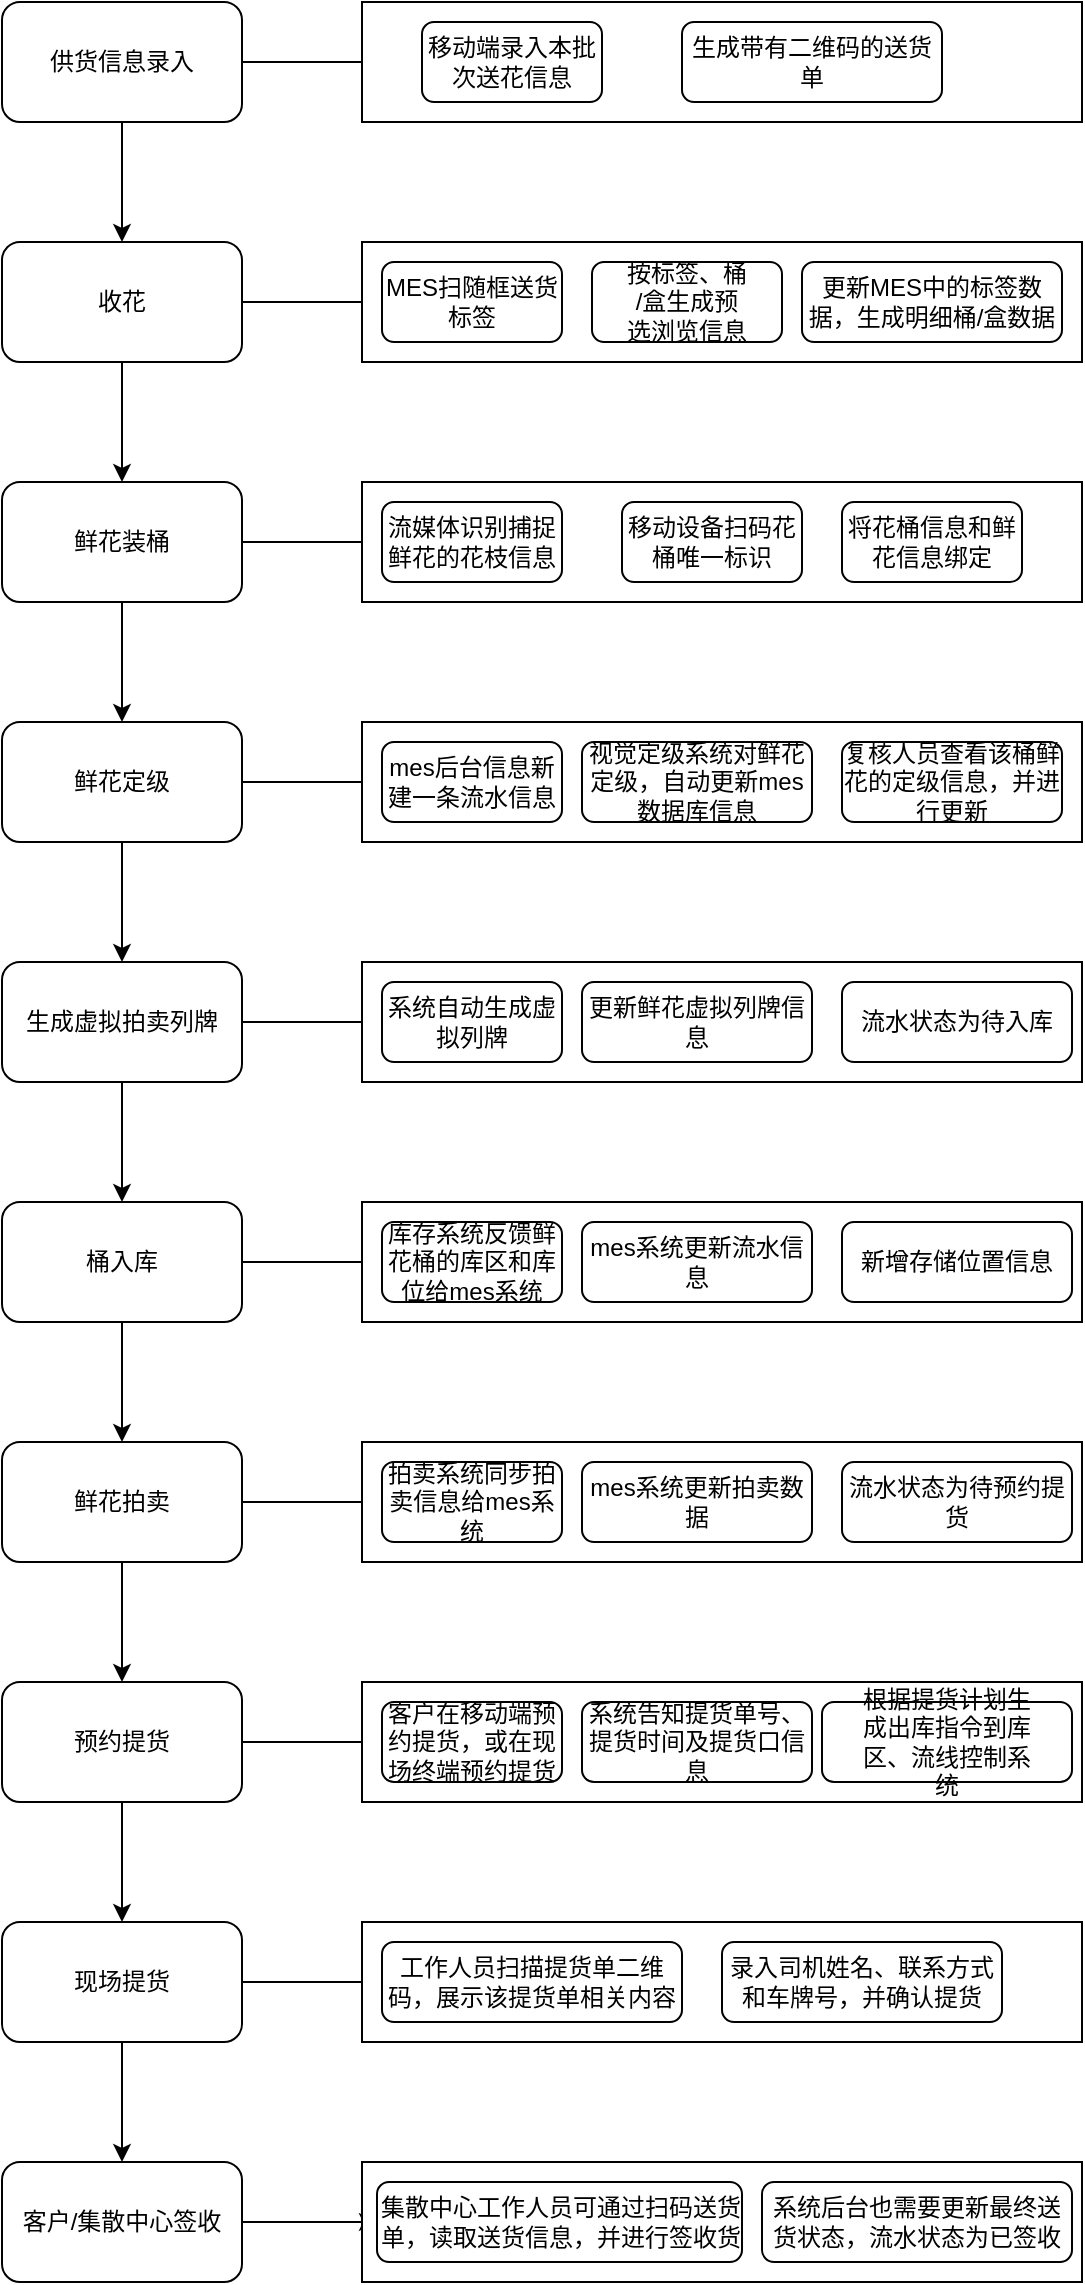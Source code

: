 <mxfile version="24.2.0" type="github">
  <diagram name="第 1 页" id="YEEgdBdjTHfk4xbtySac">
    <mxGraphModel dx="1386" dy="1928" grid="1" gridSize="10" guides="1" tooltips="1" connect="1" arrows="1" fold="1" page="1" pageScale="1" pageWidth="827" pageHeight="1169" math="0" shadow="0">
      <root>
        <mxCell id="0" />
        <mxCell id="1" parent="0" />
        <mxCell id="iFdfn92j2Xhedcux-4cT-10" value="" style="edgeStyle=orthogonalEdgeStyle;rounded=0;orthogonalLoop=1;jettySize=auto;html=1;" parent="1" source="iFdfn92j2Xhedcux-4cT-1" target="iFdfn92j2Xhedcux-4cT-2" edge="1">
          <mxGeometry relative="1" as="geometry" />
        </mxCell>
        <mxCell id="iFdfn92j2Xhedcux-4cT-54" value="" style="edgeStyle=orthogonalEdgeStyle;rounded=0;orthogonalLoop=1;jettySize=auto;html=1;" parent="1" source="iFdfn92j2Xhedcux-4cT-1" target="iFdfn92j2Xhedcux-4cT-27" edge="1">
          <mxGeometry relative="1" as="geometry" />
        </mxCell>
        <mxCell id="iFdfn92j2Xhedcux-4cT-1" value="收花" style="rounded=1;whiteSpace=wrap;html=1;" parent="1" vertex="1">
          <mxGeometry x="300" y="80" width="120" height="60" as="geometry" />
        </mxCell>
        <mxCell id="iFdfn92j2Xhedcux-4cT-11" value="" style="edgeStyle=orthogonalEdgeStyle;rounded=0;orthogonalLoop=1;jettySize=auto;html=1;" parent="1" source="iFdfn92j2Xhedcux-4cT-2" target="iFdfn92j2Xhedcux-4cT-3" edge="1">
          <mxGeometry relative="1" as="geometry" />
        </mxCell>
        <mxCell id="iFdfn92j2Xhedcux-4cT-55" value="" style="edgeStyle=orthogonalEdgeStyle;rounded=0;orthogonalLoop=1;jettySize=auto;html=1;" parent="1" source="iFdfn92j2Xhedcux-4cT-2" target="iFdfn92j2Xhedcux-4cT-30" edge="1">
          <mxGeometry relative="1" as="geometry" />
        </mxCell>
        <mxCell id="iFdfn92j2Xhedcux-4cT-2" value="鲜花装桶" style="rounded=1;whiteSpace=wrap;html=1;" parent="1" vertex="1">
          <mxGeometry x="300" y="200" width="120" height="60" as="geometry" />
        </mxCell>
        <mxCell id="iFdfn92j2Xhedcux-4cT-12" value="" style="edgeStyle=orthogonalEdgeStyle;rounded=0;orthogonalLoop=1;jettySize=auto;html=1;" parent="1" source="iFdfn92j2Xhedcux-4cT-3" target="iFdfn92j2Xhedcux-4cT-4" edge="1">
          <mxGeometry relative="1" as="geometry" />
        </mxCell>
        <mxCell id="iFdfn92j2Xhedcux-4cT-56" value="" style="edgeStyle=orthogonalEdgeStyle;rounded=0;orthogonalLoop=1;jettySize=auto;html=1;" parent="1" source="iFdfn92j2Xhedcux-4cT-3" target="iFdfn92j2Xhedcux-4cT-33" edge="1">
          <mxGeometry relative="1" as="geometry" />
        </mxCell>
        <mxCell id="iFdfn92j2Xhedcux-4cT-3" value="鲜花定级" style="rounded=1;whiteSpace=wrap;html=1;" parent="1" vertex="1">
          <mxGeometry x="300" y="320" width="120" height="60" as="geometry" />
        </mxCell>
        <mxCell id="iFdfn92j2Xhedcux-4cT-13" value="" style="edgeStyle=orthogonalEdgeStyle;rounded=0;orthogonalLoop=1;jettySize=auto;html=1;" parent="1" source="iFdfn92j2Xhedcux-4cT-4" target="iFdfn92j2Xhedcux-4cT-5" edge="1">
          <mxGeometry relative="1" as="geometry" />
        </mxCell>
        <mxCell id="iFdfn92j2Xhedcux-4cT-57" value="" style="edgeStyle=orthogonalEdgeStyle;rounded=0;orthogonalLoop=1;jettySize=auto;html=1;" parent="1" source="iFdfn92j2Xhedcux-4cT-4" target="iFdfn92j2Xhedcux-4cT-36" edge="1">
          <mxGeometry relative="1" as="geometry" />
        </mxCell>
        <mxCell id="iFdfn92j2Xhedcux-4cT-4" value="生成虚拟拍卖列牌" style="rounded=1;whiteSpace=wrap;html=1;" parent="1" vertex="1">
          <mxGeometry x="300" y="440" width="120" height="60" as="geometry" />
        </mxCell>
        <mxCell id="iFdfn92j2Xhedcux-4cT-14" value="" style="edgeStyle=orthogonalEdgeStyle;rounded=0;orthogonalLoop=1;jettySize=auto;html=1;" parent="1" source="iFdfn92j2Xhedcux-4cT-5" target="iFdfn92j2Xhedcux-4cT-6" edge="1">
          <mxGeometry relative="1" as="geometry" />
        </mxCell>
        <mxCell id="iFdfn92j2Xhedcux-4cT-58" value="" style="edgeStyle=orthogonalEdgeStyle;rounded=0;orthogonalLoop=1;jettySize=auto;html=1;" parent="1" source="iFdfn92j2Xhedcux-4cT-5" target="iFdfn92j2Xhedcux-4cT-41" edge="1">
          <mxGeometry relative="1" as="geometry" />
        </mxCell>
        <mxCell id="iFdfn92j2Xhedcux-4cT-5" value="桶入库" style="rounded=1;whiteSpace=wrap;html=1;" parent="1" vertex="1">
          <mxGeometry x="300" y="560" width="120" height="60" as="geometry" />
        </mxCell>
        <mxCell id="iFdfn92j2Xhedcux-4cT-15" value="" style="edgeStyle=orthogonalEdgeStyle;rounded=0;orthogonalLoop=1;jettySize=auto;html=1;" parent="1" source="iFdfn92j2Xhedcux-4cT-6" target="iFdfn92j2Xhedcux-4cT-7" edge="1">
          <mxGeometry relative="1" as="geometry" />
        </mxCell>
        <mxCell id="iFdfn92j2Xhedcux-4cT-59" value="" style="edgeStyle=orthogonalEdgeStyle;rounded=0;orthogonalLoop=1;jettySize=auto;html=1;" parent="1" source="iFdfn92j2Xhedcux-4cT-6" target="iFdfn92j2Xhedcux-4cT-44" edge="1">
          <mxGeometry relative="1" as="geometry" />
        </mxCell>
        <mxCell id="iFdfn92j2Xhedcux-4cT-6" value="鲜花拍卖" style="rounded=1;whiteSpace=wrap;html=1;" parent="1" vertex="1">
          <mxGeometry x="300" y="680" width="120" height="60" as="geometry" />
        </mxCell>
        <mxCell id="iFdfn92j2Xhedcux-4cT-16" value="" style="edgeStyle=orthogonalEdgeStyle;rounded=0;orthogonalLoop=1;jettySize=auto;html=1;" parent="1" source="iFdfn92j2Xhedcux-4cT-7" target="iFdfn92j2Xhedcux-4cT-8" edge="1">
          <mxGeometry relative="1" as="geometry" />
        </mxCell>
        <mxCell id="iFdfn92j2Xhedcux-4cT-60" value="" style="edgeStyle=orthogonalEdgeStyle;rounded=0;orthogonalLoop=1;jettySize=auto;html=1;" parent="1" source="iFdfn92j2Xhedcux-4cT-7" target="iFdfn92j2Xhedcux-4cT-47" edge="1">
          <mxGeometry relative="1" as="geometry" />
        </mxCell>
        <mxCell id="iFdfn92j2Xhedcux-4cT-7" value="预约提货" style="rounded=1;whiteSpace=wrap;html=1;" parent="1" vertex="1">
          <mxGeometry x="300" y="800" width="120" height="60" as="geometry" />
        </mxCell>
        <mxCell id="iFdfn92j2Xhedcux-4cT-17" value="" style="edgeStyle=orthogonalEdgeStyle;rounded=0;orthogonalLoop=1;jettySize=auto;html=1;" parent="1" source="iFdfn92j2Xhedcux-4cT-8" target="iFdfn92j2Xhedcux-4cT-9" edge="1">
          <mxGeometry relative="1" as="geometry" />
        </mxCell>
        <mxCell id="iFdfn92j2Xhedcux-4cT-61" value="" style="edgeStyle=orthogonalEdgeStyle;rounded=0;orthogonalLoop=1;jettySize=auto;html=1;" parent="1" source="iFdfn92j2Xhedcux-4cT-8" target="iFdfn92j2Xhedcux-4cT-50" edge="1">
          <mxGeometry relative="1" as="geometry" />
        </mxCell>
        <mxCell id="iFdfn92j2Xhedcux-4cT-8" value="现场提货" style="rounded=1;whiteSpace=wrap;html=1;" parent="1" vertex="1">
          <mxGeometry x="300" y="920" width="120" height="60" as="geometry" />
        </mxCell>
        <mxCell id="iFdfn92j2Xhedcux-4cT-62" value="" style="edgeStyle=orthogonalEdgeStyle;rounded=0;orthogonalLoop=1;jettySize=auto;html=1;" parent="1" source="iFdfn92j2Xhedcux-4cT-9" target="iFdfn92j2Xhedcux-4cT-53" edge="1">
          <mxGeometry relative="1" as="geometry" />
        </mxCell>
        <mxCell id="iFdfn92j2Xhedcux-4cT-9" value="客户/集散中心签收" style="rounded=1;whiteSpace=wrap;html=1;" parent="1" vertex="1">
          <mxGeometry x="300" y="1040" width="120" height="60" as="geometry" />
        </mxCell>
        <mxCell id="iFdfn92j2Xhedcux-4cT-18" value="&lt;div&gt;&lt;br&gt;&lt;/div&gt;" style="rounded=0;whiteSpace=wrap;html=1;strokeColor=default;" parent="1" vertex="1">
          <mxGeometry x="480" y="80" width="360" height="60" as="geometry" />
        </mxCell>
        <mxCell id="iFdfn92j2Xhedcux-4cT-19" value="" style="rounded=0;whiteSpace=wrap;html=1;" parent="1" vertex="1">
          <mxGeometry x="480" y="200" width="360" height="60" as="geometry" />
        </mxCell>
        <mxCell id="iFdfn92j2Xhedcux-4cT-20" value="" style="rounded=0;whiteSpace=wrap;html=1;" parent="1" vertex="1">
          <mxGeometry x="480" y="320" width="360" height="60" as="geometry" />
        </mxCell>
        <mxCell id="iFdfn92j2Xhedcux-4cT-21" value="" style="rounded=0;whiteSpace=wrap;html=1;" parent="1" vertex="1">
          <mxGeometry x="480" y="440" width="360" height="60" as="geometry" />
        </mxCell>
        <mxCell id="iFdfn92j2Xhedcux-4cT-22" value="" style="rounded=0;whiteSpace=wrap;html=1;" parent="1" vertex="1">
          <mxGeometry x="480" y="560" width="360" height="60" as="geometry" />
        </mxCell>
        <mxCell id="iFdfn92j2Xhedcux-4cT-23" value="" style="rounded=0;whiteSpace=wrap;html=1;" parent="1" vertex="1">
          <mxGeometry x="480" y="680" width="360" height="60" as="geometry" />
        </mxCell>
        <mxCell id="iFdfn92j2Xhedcux-4cT-24" value="" style="rounded=0;whiteSpace=wrap;html=1;" parent="1" vertex="1">
          <mxGeometry x="480" y="800" width="360" height="60" as="geometry" />
        </mxCell>
        <mxCell id="iFdfn92j2Xhedcux-4cT-25" value="" style="rounded=0;whiteSpace=wrap;html=1;" parent="1" vertex="1">
          <mxGeometry x="480" y="920" width="360" height="60" as="geometry" />
        </mxCell>
        <mxCell id="iFdfn92j2Xhedcux-4cT-26" value="" style="rounded=0;whiteSpace=wrap;html=1;" parent="1" vertex="1">
          <mxGeometry x="480" y="1040" width="360" height="60" as="geometry" />
        </mxCell>
        <mxCell id="iFdfn92j2Xhedcux-4cT-27" value="&lt;span class=&quot;fontstyle0&quot;&gt;MES扫随框送货&lt;br&gt;标签&lt;/span&gt;" style="rounded=1;whiteSpace=wrap;html=1;" parent="1" vertex="1">
          <mxGeometry x="490" y="90" width="90" height="40" as="geometry" />
        </mxCell>
        <mxCell id="iFdfn92j2Xhedcux-4cT-28" value="&lt;span class=&quot;fontstyle0&quot;&gt;&lt;span class=&quot;fontstyle0&quot;&gt;按标签、桶&lt;br&gt;/盒生成预&lt;br&gt;选浏览信息&lt;/span&gt;&lt;br style=&quot;font-variant-numeric: normal; font-variant-east-asian: normal; font-variant-alternates: normal; font-variant-position: normal; line-height: normal; text-align: -webkit-auto; text-size-adjust: auto;&quot;&gt;&lt;/span&gt;" style="rounded=1;whiteSpace=wrap;html=1;" parent="1" vertex="1">
          <mxGeometry x="595" y="90" width="95" height="40" as="geometry" />
        </mxCell>
        <mxCell id="iFdfn92j2Xhedcux-4cT-29" value="&lt;span class=&quot;fontstyle0&quot;&gt;更新MES中的标签数据，生成明细桶/盒数据&lt;/span&gt;" style="rounded=1;whiteSpace=wrap;html=1;" parent="1" vertex="1">
          <mxGeometry x="700" y="90" width="130" height="40" as="geometry" />
        </mxCell>
        <mxCell id="iFdfn92j2Xhedcux-4cT-30" value="&lt;div data-docx-has-block-data=&quot;false&quot; data-page-id=&quot;G99nd1VvgodGDlxli7vcx1EgncO&quot;&gt;&lt;div class=&quot;old-record-id-SWrfdwWDEos9ERxsvsoc4kRnnMd&quot;&gt;流媒体识别捕捉鲜花的花枝信息&lt;/div&gt;&lt;/div&gt;&lt;span class=&quot;lark-record-clipboard&quot; data-lark-record-format=&quot;docx/text&quot; data-lark-record-data=&quot;{&amp;quot;rootId&amp;quot;:&amp;quot;G99nd1VvgodGDlxli7vcx1EgncO&amp;quot;,&amp;quot;text&amp;quot;:{&amp;quot;initialAttributedTexts&amp;quot;:{&amp;quot;text&amp;quot;:{&amp;quot;0&amp;quot;:&amp;quot;流媒体识别捕捉鲜花的花枝信息&amp;quot;},&amp;quot;attribs&amp;quot;:{&amp;quot;0&amp;quot;:&amp;quot;*0+e&amp;quot;}},&amp;quot;apool&amp;quot;:{&amp;quot;numToAttrib&amp;quot;:{&amp;quot;0&amp;quot;:[&amp;quot;author&amp;quot;,&amp;quot;7107455746731769857&amp;quot;]},&amp;quot;nextNum&amp;quot;:1}},&amp;quot;type&amp;quot;:&amp;quot;text&amp;quot;,&amp;quot;referenceRecordMap&amp;quot;:{},&amp;quot;extra&amp;quot;:{&amp;quot;mention_page_title&amp;quot;:{},&amp;quot;external_mention_url&amp;quot;:{}},&amp;quot;isKeepQuoteContainer&amp;quot;:false,&amp;quot;isFromCode&amp;quot;:false,&amp;quot;selection&amp;quot;:[{&amp;quot;id&amp;quot;:38,&amp;quot;type&amp;quot;:&amp;quot;text&amp;quot;,&amp;quot;selection&amp;quot;:{&amp;quot;start&amp;quot;:19,&amp;quot;end&amp;quot;:33},&amp;quot;recordId&amp;quot;:&amp;quot;SWrfdwWDEos9ERxsvsoc4kRnnMd&amp;quot;}],&amp;quot;payloadMap&amp;quot;:{},&amp;quot;isCut&amp;quot;:false}&quot;&gt;&lt;/span&gt;" style="rounded=1;whiteSpace=wrap;html=1;" parent="1" vertex="1">
          <mxGeometry x="490" y="210" width="90" height="40" as="geometry" />
        </mxCell>
        <mxCell id="iFdfn92j2Xhedcux-4cT-31" value="&lt;div data-docx-has-block-data=&quot;false&quot; data-page-id=&quot;G99nd1VvgodGDlxli7vcx1EgncO&quot;&gt;&lt;div class=&quot;old-record-id-TTlsdu7pWo80Uwxrz3Mcor9pnGd&quot;&gt;移动设备扫码花桶唯一标识&lt;/div&gt;&lt;/div&gt;&lt;span class=&quot;lark-record-clipboard&quot; data-lark-record-format=&quot;docx/text&quot; data-lark-record-data=&quot;{&amp;quot;rootId&amp;quot;:&amp;quot;G99nd1VvgodGDlxli7vcx1EgncO&amp;quot;,&amp;quot;text&amp;quot;:{&amp;quot;initialAttributedTexts&amp;quot;:{&amp;quot;text&amp;quot;:{&amp;quot;0&amp;quot;:&amp;quot;移动设备扫码花桶唯一标识，将花桶信息和鲜花信息绑定&amp;quot;},&amp;quot;attribs&amp;quot;:{&amp;quot;0&amp;quot;:&amp;quot;*0+p&amp;quot;}},&amp;quot;apool&amp;quot;:{&amp;quot;numToAttrib&amp;quot;:{&amp;quot;0&amp;quot;:[&amp;quot;author&amp;quot;,&amp;quot;7107455746731769857&amp;quot;]},&amp;quot;nextNum&amp;quot;:1}},&amp;quot;type&amp;quot;:&amp;quot;text&amp;quot;,&amp;quot;referenceRecordMap&amp;quot;:{},&amp;quot;extra&amp;quot;:{&amp;quot;mention_page_title&amp;quot;:{},&amp;quot;external_mention_url&amp;quot;:{}},&amp;quot;isKeepQuoteContainer&amp;quot;:false,&amp;quot;isFromCode&amp;quot;:false,&amp;quot;selection&amp;quot;:[{&amp;quot;id&amp;quot;:39,&amp;quot;type&amp;quot;:&amp;quot;text&amp;quot;,&amp;quot;selection&amp;quot;:{&amp;quot;start&amp;quot;:13,&amp;quot;end&amp;quot;:38},&amp;quot;recordId&amp;quot;:&amp;quot;TTlsdu7pWo80Uwxrz3Mcor9pnGd&amp;quot;}],&amp;quot;payloadMap&amp;quot;:{},&amp;quot;isCut&amp;quot;:false}&quot;&gt;&lt;/span&gt;" style="rounded=1;whiteSpace=wrap;html=1;" parent="1" vertex="1">
          <mxGeometry x="610" y="210" width="90" height="40" as="geometry" />
        </mxCell>
        <mxCell id="iFdfn92j2Xhedcux-4cT-32" value="将花桶信息和鲜花信息绑定" style="rounded=1;whiteSpace=wrap;html=1;" parent="1" vertex="1">
          <mxGeometry x="720" y="210" width="90" height="40" as="geometry" />
        </mxCell>
        <mxCell id="iFdfn92j2Xhedcux-4cT-33" value="&lt;div data-docx-has-block-data=&quot;false&quot; data-page-id=&quot;G99nd1VvgodGDlxli7vcx1EgncO&quot;&gt;&lt;div class=&quot;old-record-id-SWrfdwWDEos9ERxsvsoc4kRnnMd&quot;&gt;&lt;div data-docx-has-block-data=&quot;false&quot; data-page-id=&quot;G99nd1VvgodGDlxli7vcx1EgncO&quot;&gt;&lt;div class=&quot;old-record-id-ZaG9dmAhuoKy0CxLIm2ctBYknfd&quot;&gt;mes后台信息新建一条流水信息&lt;/div&gt;&lt;/div&gt;&lt;span class=&quot;lark-record-clipboard&quot; data-lark-record-format=&quot;docx/text&quot; data-lark-record-data=&quot;{&amp;quot;rootId&amp;quot;:&amp;quot;G99nd1VvgodGDlxli7vcx1EgncO&amp;quot;,&amp;quot;text&amp;quot;:{&amp;quot;initialAttributedTexts&amp;quot;:{&amp;quot;text&amp;quot;:{&amp;quot;0&amp;quot;:&amp;quot;mes后台信息新建一条流水信息&amp;quot;},&amp;quot;attribs&amp;quot;:{&amp;quot;0&amp;quot;:&amp;quot;*0+f&amp;quot;}},&amp;quot;apool&amp;quot;:{&amp;quot;numToAttrib&amp;quot;:{&amp;quot;0&amp;quot;:[&amp;quot;author&amp;quot;,&amp;quot;7107455746731769857&amp;quot;]},&amp;quot;nextNum&amp;quot;:1}},&amp;quot;type&amp;quot;:&amp;quot;text&amp;quot;,&amp;quot;referenceRecordMap&amp;quot;:{},&amp;quot;extra&amp;quot;:{&amp;quot;mention_page_title&amp;quot;:{},&amp;quot;external_mention_url&amp;quot;:{}},&amp;quot;isKeepQuoteContainer&amp;quot;:false,&amp;quot;isFromCode&amp;quot;:false,&amp;quot;selection&amp;quot;:[{&amp;quot;id&amp;quot;:50,&amp;quot;type&amp;quot;:&amp;quot;text&amp;quot;,&amp;quot;selection&amp;quot;:{&amp;quot;start&amp;quot;:6,&amp;quot;end&amp;quot;:21},&amp;quot;recordId&amp;quot;:&amp;quot;ZaG9dmAhuoKy0CxLIm2ctBYknfd&amp;quot;}],&amp;quot;payloadMap&amp;quot;:{},&amp;quot;isCut&amp;quot;:false}&quot;&gt;&lt;/span&gt;&lt;/div&gt;&lt;/div&gt;&lt;span class=&quot;lark-record-clipboard&quot; data-lark-record-format=&quot;docx/text&quot; data-lark-record-data=&quot;{&amp;quot;rootId&amp;quot;:&amp;quot;G99nd1VvgodGDlxli7vcx1EgncO&amp;quot;,&amp;quot;text&amp;quot;:{&amp;quot;initialAttributedTexts&amp;quot;:{&amp;quot;text&amp;quot;:{&amp;quot;0&amp;quot;:&amp;quot;流媒体识别捕捉鲜花的花枝信息&amp;quot;},&amp;quot;attribs&amp;quot;:{&amp;quot;0&amp;quot;:&amp;quot;*0+e&amp;quot;}},&amp;quot;apool&amp;quot;:{&amp;quot;numToAttrib&amp;quot;:{&amp;quot;0&amp;quot;:[&amp;quot;author&amp;quot;,&amp;quot;7107455746731769857&amp;quot;]},&amp;quot;nextNum&amp;quot;:1}},&amp;quot;type&amp;quot;:&amp;quot;text&amp;quot;,&amp;quot;referenceRecordMap&amp;quot;:{},&amp;quot;extra&amp;quot;:{&amp;quot;mention_page_title&amp;quot;:{},&amp;quot;external_mention_url&amp;quot;:{}},&amp;quot;isKeepQuoteContainer&amp;quot;:false,&amp;quot;isFromCode&amp;quot;:false,&amp;quot;selection&amp;quot;:[{&amp;quot;id&amp;quot;:38,&amp;quot;type&amp;quot;:&amp;quot;text&amp;quot;,&amp;quot;selection&amp;quot;:{&amp;quot;start&amp;quot;:19,&amp;quot;end&amp;quot;:33},&amp;quot;recordId&amp;quot;:&amp;quot;SWrfdwWDEos9ERxsvsoc4kRnnMd&amp;quot;}],&amp;quot;payloadMap&amp;quot;:{},&amp;quot;isCut&amp;quot;:false}&quot;&gt;&lt;/span&gt;" style="rounded=1;whiteSpace=wrap;html=1;" parent="1" vertex="1">
          <mxGeometry x="490" y="330" width="90" height="40" as="geometry" />
        </mxCell>
        <mxCell id="iFdfn92j2Xhedcux-4cT-34" value="&lt;div data-docx-has-block-data=&quot;false&quot; data-page-id=&quot;G99nd1VvgodGDlxli7vcx1EgncO&quot;&gt;&lt;div class=&quot;old-record-id-SWrfdwWDEos9ERxsvsoc4kRnnMd&quot;&gt;&lt;div data-docx-has-block-data=&quot;false&quot; data-page-id=&quot;G99nd1VvgodGDlxli7vcx1EgncO&quot;&gt;&lt;div class=&quot;old-record-id-PfUndWRAaocMHYxa2VJcsPYSnge&quot;&gt;视觉定级系统对鲜花定级，自动更新mes数据库信息&lt;/div&gt;&lt;/div&gt;&lt;span class=&quot;lark-record-clipboard&quot; data-lark-record-format=&quot;docx/text&quot; data-lark-record-data=&quot;{&amp;quot;rootId&amp;quot;:&amp;quot;G99nd1VvgodGDlxli7vcx1EgncO&amp;quot;,&amp;quot;text&amp;quot;:{&amp;quot;initialAttributedTexts&amp;quot;:{&amp;quot;text&amp;quot;:{&amp;quot;0&amp;quot;:&amp;quot;鲜花进入视觉定级系统后，根据系统定级，自动更新mes数据库信息&amp;quot;},&amp;quot;attribs&amp;quot;:{&amp;quot;0&amp;quot;:&amp;quot;*0+v&amp;quot;}},&amp;quot;apool&amp;quot;:{&amp;quot;numToAttrib&amp;quot;:{&amp;quot;0&amp;quot;:[&amp;quot;author&amp;quot;,&amp;quot;7107455746731769857&amp;quot;]},&amp;quot;nextNum&amp;quot;:1}},&amp;quot;type&amp;quot;:&amp;quot;text&amp;quot;,&amp;quot;referenceRecordMap&amp;quot;:{},&amp;quot;extra&amp;quot;:{&amp;quot;mention_page_title&amp;quot;:{},&amp;quot;external_mention_url&amp;quot;:{}},&amp;quot;isKeepQuoteContainer&amp;quot;:false,&amp;quot;isFromCode&amp;quot;:false,&amp;quot;selection&amp;quot;:[{&amp;quot;id&amp;quot;:54,&amp;quot;type&amp;quot;:&amp;quot;text&amp;quot;,&amp;quot;selection&amp;quot;:{&amp;quot;start&amp;quot;:0,&amp;quot;end&amp;quot;:31},&amp;quot;recordId&amp;quot;:&amp;quot;PfUndWRAaocMHYxa2VJcsPYSnge&amp;quot;}],&amp;quot;payloadMap&amp;quot;:{},&amp;quot;isCut&amp;quot;:false}&quot;&gt;&lt;/span&gt;&lt;/div&gt;&lt;/div&gt;&lt;span class=&quot;lark-record-clipboard&quot; data-lark-record-format=&quot;docx/text&quot; data-lark-record-data=&quot;{&amp;quot;rootId&amp;quot;:&amp;quot;G99nd1VvgodGDlxli7vcx1EgncO&amp;quot;,&amp;quot;text&amp;quot;:{&amp;quot;initialAttributedTexts&amp;quot;:{&amp;quot;text&amp;quot;:{&amp;quot;0&amp;quot;:&amp;quot;流媒体识别捕捉鲜花的花枝信息&amp;quot;},&amp;quot;attribs&amp;quot;:{&amp;quot;0&amp;quot;:&amp;quot;*0+e&amp;quot;}},&amp;quot;apool&amp;quot;:{&amp;quot;numToAttrib&amp;quot;:{&amp;quot;0&amp;quot;:[&amp;quot;author&amp;quot;,&amp;quot;7107455746731769857&amp;quot;]},&amp;quot;nextNum&amp;quot;:1}},&amp;quot;type&amp;quot;:&amp;quot;text&amp;quot;,&amp;quot;referenceRecordMap&amp;quot;:{},&amp;quot;extra&amp;quot;:{&amp;quot;mention_page_title&amp;quot;:{},&amp;quot;external_mention_url&amp;quot;:{}},&amp;quot;isKeepQuoteContainer&amp;quot;:false,&amp;quot;isFromCode&amp;quot;:false,&amp;quot;selection&amp;quot;:[{&amp;quot;id&amp;quot;:38,&amp;quot;type&amp;quot;:&amp;quot;text&amp;quot;,&amp;quot;selection&amp;quot;:{&amp;quot;start&amp;quot;:19,&amp;quot;end&amp;quot;:33},&amp;quot;recordId&amp;quot;:&amp;quot;SWrfdwWDEos9ERxsvsoc4kRnnMd&amp;quot;}],&amp;quot;payloadMap&amp;quot;:{},&amp;quot;isCut&amp;quot;:false}&quot;&gt;&lt;/span&gt;" style="rounded=1;whiteSpace=wrap;html=1;" parent="1" vertex="1">
          <mxGeometry x="590" y="330" width="115" height="40" as="geometry" />
        </mxCell>
        <mxCell id="iFdfn92j2Xhedcux-4cT-35" value="&lt;div data-docx-has-block-data=&quot;false&quot; data-page-id=&quot;G99nd1VvgodGDlxli7vcx1EgncO&quot;&gt;&lt;div class=&quot;old-record-id-SWrfdwWDEos9ERxsvsoc4kRnnMd&quot;&gt;&lt;div data-docx-has-block-data=&quot;false&quot; data-page-id=&quot;G99nd1VvgodGDlxli7vcx1EgncO&quot;&gt;&lt;div class=&quot;old-record-id-VCqqdE0baobGULxn3bEcL747nme&quot;&gt;复核人员查看该桶鲜花的定级信息，并进行更新&lt;/div&gt;&lt;/div&gt;&lt;span class=&quot;lark-record-clipboard&quot; data-lark-record-format=&quot;docx/text&quot; data-lark-record-data=&quot;{&amp;quot;rootId&amp;quot;:&amp;quot;G99nd1VvgodGDlxli7vcx1EgncO&amp;quot;,&amp;quot;text&amp;quot;:{&amp;quot;initialAttributedTexts&amp;quot;:{&amp;quot;text&amp;quot;:{&amp;quot;0&amp;quot;:&amp;quot;复核人员可以扫码通标签，查看该桶鲜花的定级信息，并进行更新&amp;quot;},&amp;quot;attribs&amp;quot;:{&amp;quot;0&amp;quot;:&amp;quot;*0+t&amp;quot;}},&amp;quot;apool&amp;quot;:{&amp;quot;numToAttrib&amp;quot;:{&amp;quot;0&amp;quot;:[&amp;quot;author&amp;quot;,&amp;quot;7107455746731769857&amp;quot;]},&amp;quot;nextNum&amp;quot;:1}},&amp;quot;type&amp;quot;:&amp;quot;text&amp;quot;,&amp;quot;referenceRecordMap&amp;quot;:{},&amp;quot;extra&amp;quot;:{&amp;quot;mention_page_title&amp;quot;:{},&amp;quot;external_mention_url&amp;quot;:{}},&amp;quot;isKeepQuoteContainer&amp;quot;:false,&amp;quot;isFromCode&amp;quot;:false,&amp;quot;selection&amp;quot;:[{&amp;quot;id&amp;quot;:58,&amp;quot;type&amp;quot;:&amp;quot;text&amp;quot;,&amp;quot;selection&amp;quot;:{&amp;quot;start&amp;quot;:9,&amp;quot;end&amp;quot;:38},&amp;quot;recordId&amp;quot;:&amp;quot;VCqqdE0baobGULxn3bEcL747nme&amp;quot;}],&amp;quot;payloadMap&amp;quot;:{},&amp;quot;isCut&amp;quot;:false}&quot;&gt;&lt;/span&gt;&lt;/div&gt;&lt;/div&gt;&lt;span class=&quot;lark-record-clipboard&quot; data-lark-record-format=&quot;docx/text&quot; data-lark-record-data=&quot;{&amp;quot;rootId&amp;quot;:&amp;quot;G99nd1VvgodGDlxli7vcx1EgncO&amp;quot;,&amp;quot;text&amp;quot;:{&amp;quot;initialAttributedTexts&amp;quot;:{&amp;quot;text&amp;quot;:{&amp;quot;0&amp;quot;:&amp;quot;流媒体识别捕捉鲜花的花枝信息&amp;quot;},&amp;quot;attribs&amp;quot;:{&amp;quot;0&amp;quot;:&amp;quot;*0+e&amp;quot;}},&amp;quot;apool&amp;quot;:{&amp;quot;numToAttrib&amp;quot;:{&amp;quot;0&amp;quot;:[&amp;quot;author&amp;quot;,&amp;quot;7107455746731769857&amp;quot;]},&amp;quot;nextNum&amp;quot;:1}},&amp;quot;type&amp;quot;:&amp;quot;text&amp;quot;,&amp;quot;referenceRecordMap&amp;quot;:{},&amp;quot;extra&amp;quot;:{&amp;quot;mention_page_title&amp;quot;:{},&amp;quot;external_mention_url&amp;quot;:{}},&amp;quot;isKeepQuoteContainer&amp;quot;:false,&amp;quot;isFromCode&amp;quot;:false,&amp;quot;selection&amp;quot;:[{&amp;quot;id&amp;quot;:38,&amp;quot;type&amp;quot;:&amp;quot;text&amp;quot;,&amp;quot;selection&amp;quot;:{&amp;quot;start&amp;quot;:19,&amp;quot;end&amp;quot;:33},&amp;quot;recordId&amp;quot;:&amp;quot;SWrfdwWDEos9ERxsvsoc4kRnnMd&amp;quot;}],&amp;quot;payloadMap&amp;quot;:{},&amp;quot;isCut&amp;quot;:false}&quot;&gt;&lt;/span&gt;" style="rounded=1;whiteSpace=wrap;html=1;" parent="1" vertex="1">
          <mxGeometry x="720" y="330" width="110" height="40" as="geometry" />
        </mxCell>
        <mxCell id="iFdfn92j2Xhedcux-4cT-36" value="&lt;div data-docx-has-block-data=&quot;false&quot; data-page-id=&quot;G99nd1VvgodGDlxli7vcx1EgncO&quot;&gt;&lt;div class=&quot;old-record-id-SWrfdwWDEos9ERxsvsoc4kRnnMd&quot;&gt;&lt;div data-docx-has-block-data=&quot;false&quot; data-page-id=&quot;G99nd1VvgodGDlxli7vcx1EgncO&quot;&gt;&lt;div class=&quot;old-record-id-ZaG9dmAhuoKy0CxLIm2ctBYknfd&quot;&gt;&lt;div data-docx-has-block-data=&quot;false&quot; data-page-id=&quot;G99nd1VvgodGDlxli7vcx1EgncO&quot;&gt;&lt;div class=&quot;old-record-id-M8s5dn5ZWoyD2Tx91u5cBThpnhc&quot;&gt;系统自动生成虚拟列牌&lt;/div&gt;&lt;/div&gt;&lt;span class=&quot;lark-record-clipboard&quot; data-lark-record-format=&quot;docx/text&quot; data-lark-record-data=&quot;{&amp;quot;rootId&amp;quot;:&amp;quot;G99nd1VvgodGDlxli7vcx1EgncO&amp;quot;,&amp;quot;text&amp;quot;:{&amp;quot;initialAttributedTexts&amp;quot;:{&amp;quot;text&amp;quot;:{&amp;quot;0&amp;quot;:&amp;quot;系统自动生成虚拟列牌&amp;quot;},&amp;quot;attribs&amp;quot;:{&amp;quot;0&amp;quot;:&amp;quot;*0+a&amp;quot;}},&amp;quot;apool&amp;quot;:{&amp;quot;numToAttrib&amp;quot;:{&amp;quot;0&amp;quot;:[&amp;quot;author&amp;quot;,&amp;quot;7107455746731769857&amp;quot;]},&amp;quot;nextNum&amp;quot;:1}},&amp;quot;type&amp;quot;:&amp;quot;text&amp;quot;,&amp;quot;referenceRecordMap&amp;quot;:{},&amp;quot;extra&amp;quot;:{&amp;quot;mention_page_title&amp;quot;:{},&amp;quot;external_mention_url&amp;quot;:{}},&amp;quot;isKeepQuoteContainer&amp;quot;:false,&amp;quot;isFromCode&amp;quot;:false,&amp;quot;selection&amp;quot;:[{&amp;quot;id&amp;quot;:72,&amp;quot;type&amp;quot;:&amp;quot;text&amp;quot;,&amp;quot;selection&amp;quot;:{&amp;quot;start&amp;quot;:8,&amp;quot;end&amp;quot;:18},&amp;quot;recordId&amp;quot;:&amp;quot;M8s5dn5ZWoyD2Tx91u5cBThpnhc&amp;quot;}],&amp;quot;payloadMap&amp;quot;:{},&amp;quot;isCut&amp;quot;:false}&quot;&gt;&lt;/span&gt;&lt;/div&gt;&lt;/div&gt;&lt;span class=&quot;lark-record-clipboard&quot; data-lark-record-format=&quot;docx/text&quot; data-lark-record-data=&quot;{&amp;quot;rootId&amp;quot;:&amp;quot;G99nd1VvgodGDlxli7vcx1EgncO&amp;quot;,&amp;quot;text&amp;quot;:{&amp;quot;initialAttributedTexts&amp;quot;:{&amp;quot;text&amp;quot;:{&amp;quot;0&amp;quot;:&amp;quot;mes后台信息新建一条流水信息&amp;quot;},&amp;quot;attribs&amp;quot;:{&amp;quot;0&amp;quot;:&amp;quot;*0+f&amp;quot;}},&amp;quot;apool&amp;quot;:{&amp;quot;numToAttrib&amp;quot;:{&amp;quot;0&amp;quot;:[&amp;quot;author&amp;quot;,&amp;quot;7107455746731769857&amp;quot;]},&amp;quot;nextNum&amp;quot;:1}},&amp;quot;type&amp;quot;:&amp;quot;text&amp;quot;,&amp;quot;referenceRecordMap&amp;quot;:{},&amp;quot;extra&amp;quot;:{&amp;quot;mention_page_title&amp;quot;:{},&amp;quot;external_mention_url&amp;quot;:{}},&amp;quot;isKeepQuoteContainer&amp;quot;:false,&amp;quot;isFromCode&amp;quot;:false,&amp;quot;selection&amp;quot;:[{&amp;quot;id&amp;quot;:50,&amp;quot;type&amp;quot;:&amp;quot;text&amp;quot;,&amp;quot;selection&amp;quot;:{&amp;quot;start&amp;quot;:6,&amp;quot;end&amp;quot;:21},&amp;quot;recordId&amp;quot;:&amp;quot;ZaG9dmAhuoKy0CxLIm2ctBYknfd&amp;quot;}],&amp;quot;payloadMap&amp;quot;:{},&amp;quot;isCut&amp;quot;:false}&quot;&gt;&lt;/span&gt;&lt;/div&gt;&lt;/div&gt;&lt;span class=&quot;lark-record-clipboard&quot; data-lark-record-format=&quot;docx/text&quot; data-lark-record-data=&quot;{&amp;quot;rootId&amp;quot;:&amp;quot;G99nd1VvgodGDlxli7vcx1EgncO&amp;quot;,&amp;quot;text&amp;quot;:{&amp;quot;initialAttributedTexts&amp;quot;:{&amp;quot;text&amp;quot;:{&amp;quot;0&amp;quot;:&amp;quot;流媒体识别捕捉鲜花的花枝信息&amp;quot;},&amp;quot;attribs&amp;quot;:{&amp;quot;0&amp;quot;:&amp;quot;*0+e&amp;quot;}},&amp;quot;apool&amp;quot;:{&amp;quot;numToAttrib&amp;quot;:{&amp;quot;0&amp;quot;:[&amp;quot;author&amp;quot;,&amp;quot;7107455746731769857&amp;quot;]},&amp;quot;nextNum&amp;quot;:1}},&amp;quot;type&amp;quot;:&amp;quot;text&amp;quot;,&amp;quot;referenceRecordMap&amp;quot;:{},&amp;quot;extra&amp;quot;:{&amp;quot;mention_page_title&amp;quot;:{},&amp;quot;external_mention_url&amp;quot;:{}},&amp;quot;isKeepQuoteContainer&amp;quot;:false,&amp;quot;isFromCode&amp;quot;:false,&amp;quot;selection&amp;quot;:[{&amp;quot;id&amp;quot;:38,&amp;quot;type&amp;quot;:&amp;quot;text&amp;quot;,&amp;quot;selection&amp;quot;:{&amp;quot;start&amp;quot;:19,&amp;quot;end&amp;quot;:33},&amp;quot;recordId&amp;quot;:&amp;quot;SWrfdwWDEos9ERxsvsoc4kRnnMd&amp;quot;}],&amp;quot;payloadMap&amp;quot;:{},&amp;quot;isCut&amp;quot;:false}&quot;&gt;&lt;/span&gt;" style="rounded=1;whiteSpace=wrap;html=1;" parent="1" vertex="1">
          <mxGeometry x="490" y="450" width="90" height="40" as="geometry" />
        </mxCell>
        <mxCell id="iFdfn92j2Xhedcux-4cT-37" value="&lt;div data-docx-has-block-data=&quot;false&quot; data-page-id=&quot;G99nd1VvgodGDlxli7vcx1EgncO&quot;&gt;&lt;div class=&quot;old-record-id-SWrfdwWDEos9ERxsvsoc4kRnnMd&quot;&gt;&lt;div data-docx-has-block-data=&quot;false&quot; data-page-id=&quot;G99nd1VvgodGDlxli7vcx1EgncO&quot;&gt;&lt;div class=&quot;old-record-id-PfUndWRAaocMHYxa2VJcsPYSnge&quot;&gt;&lt;div data-docx-has-block-data=&quot;false&quot; data-page-id=&quot;G99nd1VvgodGDlxli7vcx1EgncO&quot;&gt;&lt;div class=&quot;old-record-id-M8s5dn5ZWoyD2Tx91u5cBThpnhc&quot;&gt;更新鲜花虚拟列牌信息&lt;/div&gt;&lt;/div&gt;&lt;span class=&quot;lark-record-clipboard&quot; data-lark-record-format=&quot;docx/text&quot; data-lark-record-data=&quot;{&amp;quot;rootId&amp;quot;:&amp;quot;G99nd1VvgodGDlxli7vcx1EgncO&amp;quot;,&amp;quot;text&amp;quot;:{&amp;quot;initialAttributedTexts&amp;quot;:{&amp;quot;text&amp;quot;:{&amp;quot;0&amp;quot;:&amp;quot;更新鲜花虚拟列牌信息&amp;quot;},&amp;quot;attribs&amp;quot;:{&amp;quot;0&amp;quot;:&amp;quot;*0+a&amp;quot;}},&amp;quot;apool&amp;quot;:{&amp;quot;numToAttrib&amp;quot;:{&amp;quot;0&amp;quot;:[&amp;quot;author&amp;quot;,&amp;quot;7107455746731769857&amp;quot;]},&amp;quot;nextNum&amp;quot;:1}},&amp;quot;type&amp;quot;:&amp;quot;text&amp;quot;,&amp;quot;referenceRecordMap&amp;quot;:{},&amp;quot;extra&amp;quot;:{&amp;quot;mention_page_title&amp;quot;:{},&amp;quot;external_mention_url&amp;quot;:{}},&amp;quot;isKeepQuoteContainer&amp;quot;:false,&amp;quot;isFromCode&amp;quot;:false,&amp;quot;selection&amp;quot;:[{&amp;quot;id&amp;quot;:72,&amp;quot;type&amp;quot;:&amp;quot;text&amp;quot;,&amp;quot;selection&amp;quot;:{&amp;quot;start&amp;quot;:19,&amp;quot;end&amp;quot;:29},&amp;quot;recordId&amp;quot;:&amp;quot;M8s5dn5ZWoyD2Tx91u5cBThpnhc&amp;quot;}],&amp;quot;payloadMap&amp;quot;:{},&amp;quot;isCut&amp;quot;:false}&quot;&gt;&lt;/span&gt;&lt;/div&gt;&lt;/div&gt;&lt;span class=&quot;lark-record-clipboard&quot; data-lark-record-format=&quot;docx/text&quot; data-lark-record-data=&quot;{&amp;quot;rootId&amp;quot;:&amp;quot;G99nd1VvgodGDlxli7vcx1EgncO&amp;quot;,&amp;quot;text&amp;quot;:{&amp;quot;initialAttributedTexts&amp;quot;:{&amp;quot;text&amp;quot;:{&amp;quot;0&amp;quot;:&amp;quot;鲜花进入视觉定级系统后，根据系统定级，自动更新mes数据库信息&amp;quot;},&amp;quot;attribs&amp;quot;:{&amp;quot;0&amp;quot;:&amp;quot;*0+v&amp;quot;}},&amp;quot;apool&amp;quot;:{&amp;quot;numToAttrib&amp;quot;:{&amp;quot;0&amp;quot;:[&amp;quot;author&amp;quot;,&amp;quot;7107455746731769857&amp;quot;]},&amp;quot;nextNum&amp;quot;:1}},&amp;quot;type&amp;quot;:&amp;quot;text&amp;quot;,&amp;quot;referenceRecordMap&amp;quot;:{},&amp;quot;extra&amp;quot;:{&amp;quot;mention_page_title&amp;quot;:{},&amp;quot;external_mention_url&amp;quot;:{}},&amp;quot;isKeepQuoteContainer&amp;quot;:false,&amp;quot;isFromCode&amp;quot;:false,&amp;quot;selection&amp;quot;:[{&amp;quot;id&amp;quot;:54,&amp;quot;type&amp;quot;:&amp;quot;text&amp;quot;,&amp;quot;selection&amp;quot;:{&amp;quot;start&amp;quot;:0,&amp;quot;end&amp;quot;:31},&amp;quot;recordId&amp;quot;:&amp;quot;PfUndWRAaocMHYxa2VJcsPYSnge&amp;quot;}],&amp;quot;payloadMap&amp;quot;:{},&amp;quot;isCut&amp;quot;:false}&quot;&gt;&lt;/span&gt;&lt;/div&gt;&lt;/div&gt;&lt;span class=&quot;lark-record-clipboard&quot; data-lark-record-format=&quot;docx/text&quot; data-lark-record-data=&quot;{&amp;quot;rootId&amp;quot;:&amp;quot;G99nd1VvgodGDlxli7vcx1EgncO&amp;quot;,&amp;quot;text&amp;quot;:{&amp;quot;initialAttributedTexts&amp;quot;:{&amp;quot;text&amp;quot;:{&amp;quot;0&amp;quot;:&amp;quot;流媒体识别捕捉鲜花的花枝信息&amp;quot;},&amp;quot;attribs&amp;quot;:{&amp;quot;0&amp;quot;:&amp;quot;*0+e&amp;quot;}},&amp;quot;apool&amp;quot;:{&amp;quot;numToAttrib&amp;quot;:{&amp;quot;0&amp;quot;:[&amp;quot;author&amp;quot;,&amp;quot;7107455746731769857&amp;quot;]},&amp;quot;nextNum&amp;quot;:1}},&amp;quot;type&amp;quot;:&amp;quot;text&amp;quot;,&amp;quot;referenceRecordMap&amp;quot;:{},&amp;quot;extra&amp;quot;:{&amp;quot;mention_page_title&amp;quot;:{},&amp;quot;external_mention_url&amp;quot;:{}},&amp;quot;isKeepQuoteContainer&amp;quot;:false,&amp;quot;isFromCode&amp;quot;:false,&amp;quot;selection&amp;quot;:[{&amp;quot;id&amp;quot;:38,&amp;quot;type&amp;quot;:&amp;quot;text&amp;quot;,&amp;quot;selection&amp;quot;:{&amp;quot;start&amp;quot;:19,&amp;quot;end&amp;quot;:33},&amp;quot;recordId&amp;quot;:&amp;quot;SWrfdwWDEos9ERxsvsoc4kRnnMd&amp;quot;}],&amp;quot;payloadMap&amp;quot;:{},&amp;quot;isCut&amp;quot;:false}&quot;&gt;&lt;/span&gt;" style="rounded=1;whiteSpace=wrap;html=1;" parent="1" vertex="1">
          <mxGeometry x="590" y="450" width="115" height="40" as="geometry" />
        </mxCell>
        <mxCell id="iFdfn92j2Xhedcux-4cT-38" value="&lt;div data-docx-has-block-data=&quot;false&quot; data-page-id=&quot;G99nd1VvgodGDlxli7vcx1EgncO&quot;&gt;&lt;div class=&quot;old-record-id-SWrfdwWDEos9ERxsvsoc4kRnnMd&quot;&gt;&lt;div data-docx-has-block-data=&quot;false&quot; data-page-id=&quot;G99nd1VvgodGDlxli7vcx1EgncO&quot;&gt;&lt;div class=&quot;old-record-id-PfUndWRAaocMHYxa2VJcsPYSnge&quot;&gt;&lt;div data-docx-has-block-data=&quot;false&quot; data-page-id=&quot;G99nd1VvgodGDlxli7vcx1EgncO&quot;&gt;&lt;div class=&quot;old-record-id-M8s5dn5ZWoyD2Tx91u5cBThpnhc&quot;&gt;流水状态为待入库&lt;/div&gt;&lt;/div&gt;&lt;span class=&quot;lark-record-clipboard&quot; data-lark-record-format=&quot;docx/text&quot; data-lark-record-data=&quot;{&amp;quot;rootId&amp;quot;:&amp;quot;G99nd1VvgodGDlxli7vcx1EgncO&amp;quot;,&amp;quot;text&amp;quot;:{&amp;quot;initialAttributedTexts&amp;quot;:{&amp;quot;text&amp;quot;:{&amp;quot;0&amp;quot;:&amp;quot;流水状态为待入库&amp;quot;},&amp;quot;attribs&amp;quot;:{&amp;quot;0&amp;quot;:&amp;quot;*0+8&amp;quot;}},&amp;quot;apool&amp;quot;:{&amp;quot;numToAttrib&amp;quot;:{&amp;quot;0&amp;quot;:[&amp;quot;author&amp;quot;,&amp;quot;7107455746731769857&amp;quot;]},&amp;quot;nextNum&amp;quot;:1}},&amp;quot;type&amp;quot;:&amp;quot;text&amp;quot;,&amp;quot;referenceRecordMap&amp;quot;:{},&amp;quot;extra&amp;quot;:{&amp;quot;mention_page_title&amp;quot;:{},&amp;quot;external_mention_url&amp;quot;:{}},&amp;quot;isKeepQuoteContainer&amp;quot;:false,&amp;quot;isFromCode&amp;quot;:false,&amp;quot;selection&amp;quot;:[{&amp;quot;id&amp;quot;:72,&amp;quot;type&amp;quot;:&amp;quot;text&amp;quot;,&amp;quot;selection&amp;quot;:{&amp;quot;start&amp;quot;:30,&amp;quot;end&amp;quot;:38},&amp;quot;recordId&amp;quot;:&amp;quot;M8s5dn5ZWoyD2Tx91u5cBThpnhc&amp;quot;}],&amp;quot;payloadMap&amp;quot;:{},&amp;quot;isCut&amp;quot;:false}&quot;&gt;&lt;/span&gt;&lt;/div&gt;&lt;/div&gt;&lt;span class=&quot;lark-record-clipboard&quot; data-lark-record-format=&quot;docx/text&quot; data-lark-record-data=&quot;{&amp;quot;rootId&amp;quot;:&amp;quot;G99nd1VvgodGDlxli7vcx1EgncO&amp;quot;,&amp;quot;text&amp;quot;:{&amp;quot;initialAttributedTexts&amp;quot;:{&amp;quot;text&amp;quot;:{&amp;quot;0&amp;quot;:&amp;quot;鲜花进入视觉定级系统后，根据系统定级，自动更新mes数据库信息&amp;quot;},&amp;quot;attribs&amp;quot;:{&amp;quot;0&amp;quot;:&amp;quot;*0+v&amp;quot;}},&amp;quot;apool&amp;quot;:{&amp;quot;numToAttrib&amp;quot;:{&amp;quot;0&amp;quot;:[&amp;quot;author&amp;quot;,&amp;quot;7107455746731769857&amp;quot;]},&amp;quot;nextNum&amp;quot;:1}},&amp;quot;type&amp;quot;:&amp;quot;text&amp;quot;,&amp;quot;referenceRecordMap&amp;quot;:{},&amp;quot;extra&amp;quot;:{&amp;quot;mention_page_title&amp;quot;:{},&amp;quot;external_mention_url&amp;quot;:{}},&amp;quot;isKeepQuoteContainer&amp;quot;:false,&amp;quot;isFromCode&amp;quot;:false,&amp;quot;selection&amp;quot;:[{&amp;quot;id&amp;quot;:54,&amp;quot;type&amp;quot;:&amp;quot;text&amp;quot;,&amp;quot;selection&amp;quot;:{&amp;quot;start&amp;quot;:0,&amp;quot;end&amp;quot;:31},&amp;quot;recordId&amp;quot;:&amp;quot;PfUndWRAaocMHYxa2VJcsPYSnge&amp;quot;}],&amp;quot;payloadMap&amp;quot;:{},&amp;quot;isCut&amp;quot;:false}&quot;&gt;&lt;/span&gt;&lt;/div&gt;&lt;/div&gt;&lt;span class=&quot;lark-record-clipboard&quot; data-lark-record-format=&quot;docx/text&quot; data-lark-record-data=&quot;{&amp;quot;rootId&amp;quot;:&amp;quot;G99nd1VvgodGDlxli7vcx1EgncO&amp;quot;,&amp;quot;text&amp;quot;:{&amp;quot;initialAttributedTexts&amp;quot;:{&amp;quot;text&amp;quot;:{&amp;quot;0&amp;quot;:&amp;quot;流媒体识别捕捉鲜花的花枝信息&amp;quot;},&amp;quot;attribs&amp;quot;:{&amp;quot;0&amp;quot;:&amp;quot;*0+e&amp;quot;}},&amp;quot;apool&amp;quot;:{&amp;quot;numToAttrib&amp;quot;:{&amp;quot;0&amp;quot;:[&amp;quot;author&amp;quot;,&amp;quot;7107455746731769857&amp;quot;]},&amp;quot;nextNum&amp;quot;:1}},&amp;quot;type&amp;quot;:&amp;quot;text&amp;quot;,&amp;quot;referenceRecordMap&amp;quot;:{},&amp;quot;extra&amp;quot;:{&amp;quot;mention_page_title&amp;quot;:{},&amp;quot;external_mention_url&amp;quot;:{}},&amp;quot;isKeepQuoteContainer&amp;quot;:false,&amp;quot;isFromCode&amp;quot;:false,&amp;quot;selection&amp;quot;:[{&amp;quot;id&amp;quot;:38,&amp;quot;type&amp;quot;:&amp;quot;text&amp;quot;,&amp;quot;selection&amp;quot;:{&amp;quot;start&amp;quot;:19,&amp;quot;end&amp;quot;:33},&amp;quot;recordId&amp;quot;:&amp;quot;SWrfdwWDEos9ERxsvsoc4kRnnMd&amp;quot;}],&amp;quot;payloadMap&amp;quot;:{},&amp;quot;isCut&amp;quot;:false}&quot;&gt;&lt;/span&gt;" style="rounded=1;whiteSpace=wrap;html=1;" parent="1" vertex="1">
          <mxGeometry x="720" y="450" width="115" height="40" as="geometry" />
        </mxCell>
        <mxCell id="iFdfn92j2Xhedcux-4cT-39" value="&lt;div data-docx-has-block-data=&quot;false&quot; data-page-id=&quot;G99nd1VvgodGDlxli7vcx1EgncO&quot;&gt;&lt;div class=&quot;old-record-id-SWrfdwWDEos9ERxsvsoc4kRnnMd&quot;&gt;&lt;div data-docx-has-block-data=&quot;false&quot; data-page-id=&quot;G99nd1VvgodGDlxli7vcx1EgncO&quot;&gt;&lt;div class=&quot;old-record-id-PfUndWRAaocMHYxa2VJcsPYSnge&quot;&gt;&lt;div data-docx-has-block-data=&quot;false&quot; data-page-id=&quot;G99nd1VvgodGDlxli7vcx1EgncO&quot;&gt;&lt;div class=&quot;old-record-id-ThJ2dUsoCo5cULxa8cjcCEbPnIg&quot;&gt;mes系统更新流水信息&lt;/div&gt;&lt;/div&gt;&lt;span class=&quot;lark-record-clipboard&quot; data-lark-record-format=&quot;docx/text&quot; data-lark-record-data=&quot;{&amp;quot;rootId&amp;quot;:&amp;quot;G99nd1VvgodGDlxli7vcx1EgncO&amp;quot;,&amp;quot;text&amp;quot;:{&amp;quot;initialAttributedTexts&amp;quot;:{&amp;quot;text&amp;quot;:{&amp;quot;0&amp;quot;:&amp;quot;mes系统更新流水信息&amp;quot;},&amp;quot;attribs&amp;quot;:{&amp;quot;0&amp;quot;:&amp;quot;*0+b&amp;quot;}},&amp;quot;apool&amp;quot;:{&amp;quot;numToAttrib&amp;quot;:{&amp;quot;0&amp;quot;:[&amp;quot;author&amp;quot;,&amp;quot;7107455746731769857&amp;quot;]},&amp;quot;nextNum&amp;quot;:1}},&amp;quot;type&amp;quot;:&amp;quot;text&amp;quot;,&amp;quot;referenceRecordMap&amp;quot;:{},&amp;quot;extra&amp;quot;:{&amp;quot;mention_page_title&amp;quot;:{},&amp;quot;external_mention_url&amp;quot;:{}},&amp;quot;isKeepQuoteContainer&amp;quot;:false,&amp;quot;isFromCode&amp;quot;:false,&amp;quot;selection&amp;quot;:[{&amp;quot;id&amp;quot;:78,&amp;quot;type&amp;quot;:&amp;quot;text&amp;quot;,&amp;quot;selection&amp;quot;:{&amp;quot;start&amp;quot;:29,&amp;quot;end&amp;quot;:40},&amp;quot;recordId&amp;quot;:&amp;quot;ThJ2dUsoCo5cULxa8cjcCEbPnIg&amp;quot;}],&amp;quot;payloadMap&amp;quot;:{},&amp;quot;isCut&amp;quot;:false}&quot;&gt;&lt;/span&gt;&lt;/div&gt;&lt;/div&gt;&lt;span class=&quot;lark-record-clipboard&quot; data-lark-record-format=&quot;docx/text&quot; data-lark-record-data=&quot;{&amp;quot;rootId&amp;quot;:&amp;quot;G99nd1VvgodGDlxli7vcx1EgncO&amp;quot;,&amp;quot;text&amp;quot;:{&amp;quot;initialAttributedTexts&amp;quot;:{&amp;quot;text&amp;quot;:{&amp;quot;0&amp;quot;:&amp;quot;鲜花进入视觉定级系统后，根据系统定级，自动更新mes数据库信息&amp;quot;},&amp;quot;attribs&amp;quot;:{&amp;quot;0&amp;quot;:&amp;quot;*0+v&amp;quot;}},&amp;quot;apool&amp;quot;:{&amp;quot;numToAttrib&amp;quot;:{&amp;quot;0&amp;quot;:[&amp;quot;author&amp;quot;,&amp;quot;7107455746731769857&amp;quot;]},&amp;quot;nextNum&amp;quot;:1}},&amp;quot;type&amp;quot;:&amp;quot;text&amp;quot;,&amp;quot;referenceRecordMap&amp;quot;:{},&amp;quot;extra&amp;quot;:{&amp;quot;mention_page_title&amp;quot;:{},&amp;quot;external_mention_url&amp;quot;:{}},&amp;quot;isKeepQuoteContainer&amp;quot;:false,&amp;quot;isFromCode&amp;quot;:false,&amp;quot;selection&amp;quot;:[{&amp;quot;id&amp;quot;:54,&amp;quot;type&amp;quot;:&amp;quot;text&amp;quot;,&amp;quot;selection&amp;quot;:{&amp;quot;start&amp;quot;:0,&amp;quot;end&amp;quot;:31},&amp;quot;recordId&amp;quot;:&amp;quot;PfUndWRAaocMHYxa2VJcsPYSnge&amp;quot;}],&amp;quot;payloadMap&amp;quot;:{},&amp;quot;isCut&amp;quot;:false}&quot;&gt;&lt;/span&gt;&lt;/div&gt;&lt;/div&gt;&lt;span class=&quot;lark-record-clipboard&quot; data-lark-record-format=&quot;docx/text&quot; data-lark-record-data=&quot;{&amp;quot;rootId&amp;quot;:&amp;quot;G99nd1VvgodGDlxli7vcx1EgncO&amp;quot;,&amp;quot;text&amp;quot;:{&amp;quot;initialAttributedTexts&amp;quot;:{&amp;quot;text&amp;quot;:{&amp;quot;0&amp;quot;:&amp;quot;流媒体识别捕捉鲜花的花枝信息&amp;quot;},&amp;quot;attribs&amp;quot;:{&amp;quot;0&amp;quot;:&amp;quot;*0+e&amp;quot;}},&amp;quot;apool&amp;quot;:{&amp;quot;numToAttrib&amp;quot;:{&amp;quot;0&amp;quot;:[&amp;quot;author&amp;quot;,&amp;quot;7107455746731769857&amp;quot;]},&amp;quot;nextNum&amp;quot;:1}},&amp;quot;type&amp;quot;:&amp;quot;text&amp;quot;,&amp;quot;referenceRecordMap&amp;quot;:{},&amp;quot;extra&amp;quot;:{&amp;quot;mention_page_title&amp;quot;:{},&amp;quot;external_mention_url&amp;quot;:{}},&amp;quot;isKeepQuoteContainer&amp;quot;:false,&amp;quot;isFromCode&amp;quot;:false,&amp;quot;selection&amp;quot;:[{&amp;quot;id&amp;quot;:38,&amp;quot;type&amp;quot;:&amp;quot;text&amp;quot;,&amp;quot;selection&amp;quot;:{&amp;quot;start&amp;quot;:19,&amp;quot;end&amp;quot;:33},&amp;quot;recordId&amp;quot;:&amp;quot;SWrfdwWDEos9ERxsvsoc4kRnnMd&amp;quot;}],&amp;quot;payloadMap&amp;quot;:{},&amp;quot;isCut&amp;quot;:false}&quot;&gt;&lt;/span&gt;" style="rounded=1;whiteSpace=wrap;html=1;" parent="1" vertex="1">
          <mxGeometry x="590" y="570" width="115" height="40" as="geometry" />
        </mxCell>
        <mxCell id="iFdfn92j2Xhedcux-4cT-40" value="&lt;div data-docx-has-block-data=&quot;false&quot; data-page-id=&quot;G99nd1VvgodGDlxli7vcx1EgncO&quot;&gt;&lt;div class=&quot;old-record-id-SWrfdwWDEos9ERxsvsoc4kRnnMd&quot;&gt;&lt;div data-docx-has-block-data=&quot;false&quot; data-page-id=&quot;G99nd1VvgodGDlxli7vcx1EgncO&quot;&gt;&lt;div class=&quot;old-record-id-PfUndWRAaocMHYxa2VJcsPYSnge&quot;&gt;&lt;div data-docx-has-block-data=&quot;false&quot; data-page-id=&quot;G99nd1VvgodGDlxli7vcx1EgncO&quot;&gt;&lt;div class=&quot;old-record-id-ThJ2dUsoCo5cULxa8cjcCEbPnIg&quot;&gt;新增存储位置信息&lt;/div&gt;&lt;/div&gt;&lt;span class=&quot;lark-record-clipboard&quot; data-lark-record-format=&quot;docx/text&quot; data-lark-record-data=&quot;{&amp;quot;rootId&amp;quot;:&amp;quot;G99nd1VvgodGDlxli7vcx1EgncO&amp;quot;,&amp;quot;text&amp;quot;:{&amp;quot;initialAttributedTexts&amp;quot;:{&amp;quot;text&amp;quot;:{&amp;quot;0&amp;quot;:&amp;quot;新增存储位置信息&amp;quot;},&amp;quot;attribs&amp;quot;:{&amp;quot;0&amp;quot;:&amp;quot;*0+8&amp;quot;}},&amp;quot;apool&amp;quot;:{&amp;quot;numToAttrib&amp;quot;:{&amp;quot;0&amp;quot;:[&amp;quot;author&amp;quot;,&amp;quot;7107455746731769857&amp;quot;]},&amp;quot;nextNum&amp;quot;:1}},&amp;quot;type&amp;quot;:&amp;quot;text&amp;quot;,&amp;quot;referenceRecordMap&amp;quot;:{},&amp;quot;extra&amp;quot;:{&amp;quot;mention_page_title&amp;quot;:{},&amp;quot;external_mention_url&amp;quot;:{}},&amp;quot;isKeepQuoteContainer&amp;quot;:false,&amp;quot;isFromCode&amp;quot;:false,&amp;quot;selection&amp;quot;:[{&amp;quot;id&amp;quot;:78,&amp;quot;type&amp;quot;:&amp;quot;text&amp;quot;,&amp;quot;selection&amp;quot;:{&amp;quot;start&amp;quot;:48,&amp;quot;end&amp;quot;:56},&amp;quot;recordId&amp;quot;:&amp;quot;ThJ2dUsoCo5cULxa8cjcCEbPnIg&amp;quot;}],&amp;quot;payloadMap&amp;quot;:{},&amp;quot;isCut&amp;quot;:false}&quot;&gt;&lt;/span&gt;&lt;/div&gt;&lt;/div&gt;&lt;span class=&quot;lark-record-clipboard&quot; data-lark-record-format=&quot;docx/text&quot; data-lark-record-data=&quot;{&amp;quot;rootId&amp;quot;:&amp;quot;G99nd1VvgodGDlxli7vcx1EgncO&amp;quot;,&amp;quot;text&amp;quot;:{&amp;quot;initialAttributedTexts&amp;quot;:{&amp;quot;text&amp;quot;:{&amp;quot;0&amp;quot;:&amp;quot;鲜花进入视觉定级系统后，根据系统定级，自动更新mes数据库信息&amp;quot;},&amp;quot;attribs&amp;quot;:{&amp;quot;0&amp;quot;:&amp;quot;*0+v&amp;quot;}},&amp;quot;apool&amp;quot;:{&amp;quot;numToAttrib&amp;quot;:{&amp;quot;0&amp;quot;:[&amp;quot;author&amp;quot;,&amp;quot;7107455746731769857&amp;quot;]},&amp;quot;nextNum&amp;quot;:1}},&amp;quot;type&amp;quot;:&amp;quot;text&amp;quot;,&amp;quot;referenceRecordMap&amp;quot;:{},&amp;quot;extra&amp;quot;:{&amp;quot;mention_page_title&amp;quot;:{},&amp;quot;external_mention_url&amp;quot;:{}},&amp;quot;isKeepQuoteContainer&amp;quot;:false,&amp;quot;isFromCode&amp;quot;:false,&amp;quot;selection&amp;quot;:[{&amp;quot;id&amp;quot;:54,&amp;quot;type&amp;quot;:&amp;quot;text&amp;quot;,&amp;quot;selection&amp;quot;:{&amp;quot;start&amp;quot;:0,&amp;quot;end&amp;quot;:31},&amp;quot;recordId&amp;quot;:&amp;quot;PfUndWRAaocMHYxa2VJcsPYSnge&amp;quot;}],&amp;quot;payloadMap&amp;quot;:{},&amp;quot;isCut&amp;quot;:false}&quot;&gt;&lt;/span&gt;&lt;/div&gt;&lt;/div&gt;&lt;span class=&quot;lark-record-clipboard&quot; data-lark-record-format=&quot;docx/text&quot; data-lark-record-data=&quot;{&amp;quot;rootId&amp;quot;:&amp;quot;G99nd1VvgodGDlxli7vcx1EgncO&amp;quot;,&amp;quot;text&amp;quot;:{&amp;quot;initialAttributedTexts&amp;quot;:{&amp;quot;text&amp;quot;:{&amp;quot;0&amp;quot;:&amp;quot;流媒体识别捕捉鲜花的花枝信息&amp;quot;},&amp;quot;attribs&amp;quot;:{&amp;quot;0&amp;quot;:&amp;quot;*0+e&amp;quot;}},&amp;quot;apool&amp;quot;:{&amp;quot;numToAttrib&amp;quot;:{&amp;quot;0&amp;quot;:[&amp;quot;author&amp;quot;,&amp;quot;7107455746731769857&amp;quot;]},&amp;quot;nextNum&amp;quot;:1}},&amp;quot;type&amp;quot;:&amp;quot;text&amp;quot;,&amp;quot;referenceRecordMap&amp;quot;:{},&amp;quot;extra&amp;quot;:{&amp;quot;mention_page_title&amp;quot;:{},&amp;quot;external_mention_url&amp;quot;:{}},&amp;quot;isKeepQuoteContainer&amp;quot;:false,&amp;quot;isFromCode&amp;quot;:false,&amp;quot;selection&amp;quot;:[{&amp;quot;id&amp;quot;:38,&amp;quot;type&amp;quot;:&amp;quot;text&amp;quot;,&amp;quot;selection&amp;quot;:{&amp;quot;start&amp;quot;:19,&amp;quot;end&amp;quot;:33},&amp;quot;recordId&amp;quot;:&amp;quot;SWrfdwWDEos9ERxsvsoc4kRnnMd&amp;quot;}],&amp;quot;payloadMap&amp;quot;:{},&amp;quot;isCut&amp;quot;:false}&quot;&gt;&lt;/span&gt;" style="rounded=1;whiteSpace=wrap;html=1;" parent="1" vertex="1">
          <mxGeometry x="720" y="570" width="115" height="40" as="geometry" />
        </mxCell>
        <mxCell id="iFdfn92j2Xhedcux-4cT-41" value="&lt;div data-docx-has-block-data=&quot;false&quot; data-page-id=&quot;G99nd1VvgodGDlxli7vcx1EgncO&quot;&gt;&lt;div class=&quot;old-record-id-SWrfdwWDEos9ERxsvsoc4kRnnMd&quot;&gt;&lt;div data-docx-has-block-data=&quot;false&quot; data-page-id=&quot;G99nd1VvgodGDlxli7vcx1EgncO&quot;&gt;&lt;div class=&quot;old-record-id-ZaG9dmAhuoKy0CxLIm2ctBYknfd&quot;&gt;&lt;div data-docx-has-block-data=&quot;false&quot; data-page-id=&quot;G99nd1VvgodGDlxli7vcx1EgncO&quot;&gt;&lt;div class=&quot;old-record-id-ThJ2dUsoCo5cULxa8cjcCEbPnIg&quot;&gt;库存系统反馈鲜花桶的库区和库位给mes系统&lt;/div&gt;&lt;/div&gt;&lt;span class=&quot;lark-record-clipboard&quot; data-lark-record-format=&quot;docx/text&quot; data-lark-record-data=&quot;{&amp;quot;rootId&amp;quot;:&amp;quot;G99nd1VvgodGDlxli7vcx1EgncO&amp;quot;,&amp;quot;text&amp;quot;:{&amp;quot;initialAttributedTexts&amp;quot;:{&amp;quot;text&amp;quot;:{&amp;quot;0&amp;quot;:&amp;quot;库存系统反馈鲜花桶的库区和库位给mes系统&amp;quot;},&amp;quot;attribs&amp;quot;:{&amp;quot;0&amp;quot;:&amp;quot;*0+l&amp;quot;}},&amp;quot;apool&amp;quot;:{&amp;quot;numToAttrib&amp;quot;:{&amp;quot;0&amp;quot;:[&amp;quot;author&amp;quot;,&amp;quot;7107455746731769857&amp;quot;]},&amp;quot;nextNum&amp;quot;:1}},&amp;quot;type&amp;quot;:&amp;quot;text&amp;quot;,&amp;quot;referenceRecordMap&amp;quot;:{},&amp;quot;extra&amp;quot;:{&amp;quot;mention_page_title&amp;quot;:{},&amp;quot;external_mention_url&amp;quot;:{}},&amp;quot;isKeepQuoteContainer&amp;quot;:false,&amp;quot;isFromCode&amp;quot;:false,&amp;quot;selection&amp;quot;:[{&amp;quot;id&amp;quot;:78,&amp;quot;type&amp;quot;:&amp;quot;text&amp;quot;,&amp;quot;selection&amp;quot;:{&amp;quot;start&amp;quot;:7,&amp;quot;end&amp;quot;:28},&amp;quot;recordId&amp;quot;:&amp;quot;ThJ2dUsoCo5cULxa8cjcCEbPnIg&amp;quot;}],&amp;quot;payloadMap&amp;quot;:{},&amp;quot;isCut&amp;quot;:false}&quot;&gt;&lt;/span&gt;&lt;/div&gt;&lt;/div&gt;&lt;span class=&quot;lark-record-clipboard&quot; data-lark-record-format=&quot;docx/text&quot; data-lark-record-data=&quot;{&amp;quot;rootId&amp;quot;:&amp;quot;G99nd1VvgodGDlxli7vcx1EgncO&amp;quot;,&amp;quot;text&amp;quot;:{&amp;quot;initialAttributedTexts&amp;quot;:{&amp;quot;text&amp;quot;:{&amp;quot;0&amp;quot;:&amp;quot;mes后台信息新建一条流水信息&amp;quot;},&amp;quot;attribs&amp;quot;:{&amp;quot;0&amp;quot;:&amp;quot;*0+f&amp;quot;}},&amp;quot;apool&amp;quot;:{&amp;quot;numToAttrib&amp;quot;:{&amp;quot;0&amp;quot;:[&amp;quot;author&amp;quot;,&amp;quot;7107455746731769857&amp;quot;]},&amp;quot;nextNum&amp;quot;:1}},&amp;quot;type&amp;quot;:&amp;quot;text&amp;quot;,&amp;quot;referenceRecordMap&amp;quot;:{},&amp;quot;extra&amp;quot;:{&amp;quot;mention_page_title&amp;quot;:{},&amp;quot;external_mention_url&amp;quot;:{}},&amp;quot;isKeepQuoteContainer&amp;quot;:false,&amp;quot;isFromCode&amp;quot;:false,&amp;quot;selection&amp;quot;:[{&amp;quot;id&amp;quot;:50,&amp;quot;type&amp;quot;:&amp;quot;text&amp;quot;,&amp;quot;selection&amp;quot;:{&amp;quot;start&amp;quot;:6,&amp;quot;end&amp;quot;:21},&amp;quot;recordId&amp;quot;:&amp;quot;ZaG9dmAhuoKy0CxLIm2ctBYknfd&amp;quot;}],&amp;quot;payloadMap&amp;quot;:{},&amp;quot;isCut&amp;quot;:false}&quot;&gt;&lt;/span&gt;&lt;/div&gt;&lt;/div&gt;&lt;span class=&quot;lark-record-clipboard&quot; data-lark-record-format=&quot;docx/text&quot; data-lark-record-data=&quot;{&amp;quot;rootId&amp;quot;:&amp;quot;G99nd1VvgodGDlxli7vcx1EgncO&amp;quot;,&amp;quot;text&amp;quot;:{&amp;quot;initialAttributedTexts&amp;quot;:{&amp;quot;text&amp;quot;:{&amp;quot;0&amp;quot;:&amp;quot;流媒体识别捕捉鲜花的花枝信息&amp;quot;},&amp;quot;attribs&amp;quot;:{&amp;quot;0&amp;quot;:&amp;quot;*0+e&amp;quot;}},&amp;quot;apool&amp;quot;:{&amp;quot;numToAttrib&amp;quot;:{&amp;quot;0&amp;quot;:[&amp;quot;author&amp;quot;,&amp;quot;7107455746731769857&amp;quot;]},&amp;quot;nextNum&amp;quot;:1}},&amp;quot;type&amp;quot;:&amp;quot;text&amp;quot;,&amp;quot;referenceRecordMap&amp;quot;:{},&amp;quot;extra&amp;quot;:{&amp;quot;mention_page_title&amp;quot;:{},&amp;quot;external_mention_url&amp;quot;:{}},&amp;quot;isKeepQuoteContainer&amp;quot;:false,&amp;quot;isFromCode&amp;quot;:false,&amp;quot;selection&amp;quot;:[{&amp;quot;id&amp;quot;:38,&amp;quot;type&amp;quot;:&amp;quot;text&amp;quot;,&amp;quot;selection&amp;quot;:{&amp;quot;start&amp;quot;:19,&amp;quot;end&amp;quot;:33},&amp;quot;recordId&amp;quot;:&amp;quot;SWrfdwWDEos9ERxsvsoc4kRnnMd&amp;quot;}],&amp;quot;payloadMap&amp;quot;:{},&amp;quot;isCut&amp;quot;:false}&quot;&gt;&lt;/span&gt;" style="rounded=1;whiteSpace=wrap;html=1;" parent="1" vertex="1">
          <mxGeometry x="490" y="570" width="90" height="40" as="geometry" />
        </mxCell>
        <mxCell id="iFdfn92j2Xhedcux-4cT-42" value="&lt;div data-docx-has-block-data=&quot;false&quot; data-page-id=&quot;G99nd1VvgodGDlxli7vcx1EgncO&quot;&gt;&lt;div class=&quot;old-record-id-SWrfdwWDEos9ERxsvsoc4kRnnMd&quot;&gt;&lt;div data-docx-has-block-data=&quot;false&quot; data-page-id=&quot;G99nd1VvgodGDlxli7vcx1EgncO&quot;&gt;&lt;div class=&quot;old-record-id-PfUndWRAaocMHYxa2VJcsPYSnge&quot;&gt;&lt;div data-docx-has-block-data=&quot;false&quot; data-page-id=&quot;G99nd1VvgodGDlxli7vcx1EgncO&quot;&gt;&lt;div class=&quot;old-record-id-ThJ2dUsoCo5cULxa8cjcCEbPnIg&quot;&gt;&lt;div data-docx-has-block-data=&quot;false&quot; data-page-id=&quot;G99nd1VvgodGDlxli7vcx1EgncO&quot;&gt;&lt;div class=&quot;old-record-id-L0rudSK3qo08LexQAZpca5eTnzd&quot;&gt;mes系统更新拍卖数据&lt;/div&gt;&lt;/div&gt;&lt;span class=&quot;lark-record-clipboard&quot; data-lark-record-format=&quot;docx/text&quot; data-lark-record-data=&quot;{&amp;quot;rootId&amp;quot;:&amp;quot;G99nd1VvgodGDlxli7vcx1EgncO&amp;quot;,&amp;quot;text&amp;quot;:{&amp;quot;initialAttributedTexts&amp;quot;:{&amp;quot;text&amp;quot;:{&amp;quot;0&amp;quot;:&amp;quot;mes系统更新拍卖数据&amp;quot;},&amp;quot;attribs&amp;quot;:{&amp;quot;0&amp;quot;:&amp;quot;*0+b&amp;quot;}},&amp;quot;apool&amp;quot;:{&amp;quot;numToAttrib&amp;quot;:{&amp;quot;0&amp;quot;:[&amp;quot;author&amp;quot;,&amp;quot;7107455746731769857&amp;quot;]},&amp;quot;nextNum&amp;quot;:1}},&amp;quot;type&amp;quot;:&amp;quot;text&amp;quot;,&amp;quot;referenceRecordMap&amp;quot;:{},&amp;quot;extra&amp;quot;:{&amp;quot;mention_page_title&amp;quot;:{},&amp;quot;external_mention_url&amp;quot;:{}},&amp;quot;isKeepQuoteContainer&amp;quot;:false,&amp;quot;isFromCode&amp;quot;:false,&amp;quot;selection&amp;quot;:[{&amp;quot;id&amp;quot;:83,&amp;quot;type&amp;quot;:&amp;quot;text&amp;quot;,&amp;quot;selection&amp;quot;:{&amp;quot;start&amp;quot;:25,&amp;quot;end&amp;quot;:36},&amp;quot;recordId&amp;quot;:&amp;quot;L0rudSK3qo08LexQAZpca5eTnzd&amp;quot;}],&amp;quot;payloadMap&amp;quot;:{},&amp;quot;isCut&amp;quot;:false}&quot;&gt;&lt;/span&gt;&lt;/div&gt;&lt;/div&gt;&lt;span class=&quot;lark-record-clipboard&quot; data-lark-record-format=&quot;docx/text&quot; data-lark-record-data=&quot;{&amp;quot;rootId&amp;quot;:&amp;quot;G99nd1VvgodGDlxli7vcx1EgncO&amp;quot;,&amp;quot;text&amp;quot;:{&amp;quot;initialAttributedTexts&amp;quot;:{&amp;quot;text&amp;quot;:{&amp;quot;0&amp;quot;:&amp;quot;mes系统更新流水信息&amp;quot;},&amp;quot;attribs&amp;quot;:{&amp;quot;0&amp;quot;:&amp;quot;*0+b&amp;quot;}},&amp;quot;apool&amp;quot;:{&amp;quot;numToAttrib&amp;quot;:{&amp;quot;0&amp;quot;:[&amp;quot;author&amp;quot;,&amp;quot;7107455746731769857&amp;quot;]},&amp;quot;nextNum&amp;quot;:1}},&amp;quot;type&amp;quot;:&amp;quot;text&amp;quot;,&amp;quot;referenceRecordMap&amp;quot;:{},&amp;quot;extra&amp;quot;:{&amp;quot;mention_page_title&amp;quot;:{},&amp;quot;external_mention_url&amp;quot;:{}},&amp;quot;isKeepQuoteContainer&amp;quot;:false,&amp;quot;isFromCode&amp;quot;:false,&amp;quot;selection&amp;quot;:[{&amp;quot;id&amp;quot;:78,&amp;quot;type&amp;quot;:&amp;quot;text&amp;quot;,&amp;quot;selection&amp;quot;:{&amp;quot;start&amp;quot;:29,&amp;quot;end&amp;quot;:40},&amp;quot;recordId&amp;quot;:&amp;quot;ThJ2dUsoCo5cULxa8cjcCEbPnIg&amp;quot;}],&amp;quot;payloadMap&amp;quot;:{},&amp;quot;isCut&amp;quot;:false}&quot;&gt;&lt;/span&gt;&lt;/div&gt;&lt;/div&gt;&lt;span class=&quot;lark-record-clipboard&quot; data-lark-record-format=&quot;docx/text&quot; data-lark-record-data=&quot;{&amp;quot;rootId&amp;quot;:&amp;quot;G99nd1VvgodGDlxli7vcx1EgncO&amp;quot;,&amp;quot;text&amp;quot;:{&amp;quot;initialAttributedTexts&amp;quot;:{&amp;quot;text&amp;quot;:{&amp;quot;0&amp;quot;:&amp;quot;鲜花进入视觉定级系统后，根据系统定级，自动更新mes数据库信息&amp;quot;},&amp;quot;attribs&amp;quot;:{&amp;quot;0&amp;quot;:&amp;quot;*0+v&amp;quot;}},&amp;quot;apool&amp;quot;:{&amp;quot;numToAttrib&amp;quot;:{&amp;quot;0&amp;quot;:[&amp;quot;author&amp;quot;,&amp;quot;7107455746731769857&amp;quot;]},&amp;quot;nextNum&amp;quot;:1}},&amp;quot;type&amp;quot;:&amp;quot;text&amp;quot;,&amp;quot;referenceRecordMap&amp;quot;:{},&amp;quot;extra&amp;quot;:{&amp;quot;mention_page_title&amp;quot;:{},&amp;quot;external_mention_url&amp;quot;:{}},&amp;quot;isKeepQuoteContainer&amp;quot;:false,&amp;quot;isFromCode&amp;quot;:false,&amp;quot;selection&amp;quot;:[{&amp;quot;id&amp;quot;:54,&amp;quot;type&amp;quot;:&amp;quot;text&amp;quot;,&amp;quot;selection&amp;quot;:{&amp;quot;start&amp;quot;:0,&amp;quot;end&amp;quot;:31},&amp;quot;recordId&amp;quot;:&amp;quot;PfUndWRAaocMHYxa2VJcsPYSnge&amp;quot;}],&amp;quot;payloadMap&amp;quot;:{},&amp;quot;isCut&amp;quot;:false}&quot;&gt;&lt;/span&gt;&lt;/div&gt;&lt;/div&gt;&lt;span class=&quot;lark-record-clipboard&quot; data-lark-record-format=&quot;docx/text&quot; data-lark-record-data=&quot;{&amp;quot;rootId&amp;quot;:&amp;quot;G99nd1VvgodGDlxli7vcx1EgncO&amp;quot;,&amp;quot;text&amp;quot;:{&amp;quot;initialAttributedTexts&amp;quot;:{&amp;quot;text&amp;quot;:{&amp;quot;0&amp;quot;:&amp;quot;流媒体识别捕捉鲜花的花枝信息&amp;quot;},&amp;quot;attribs&amp;quot;:{&amp;quot;0&amp;quot;:&amp;quot;*0+e&amp;quot;}},&amp;quot;apool&amp;quot;:{&amp;quot;numToAttrib&amp;quot;:{&amp;quot;0&amp;quot;:[&amp;quot;author&amp;quot;,&amp;quot;7107455746731769857&amp;quot;]},&amp;quot;nextNum&amp;quot;:1}},&amp;quot;type&amp;quot;:&amp;quot;text&amp;quot;,&amp;quot;referenceRecordMap&amp;quot;:{},&amp;quot;extra&amp;quot;:{&amp;quot;mention_page_title&amp;quot;:{},&amp;quot;external_mention_url&amp;quot;:{}},&amp;quot;isKeepQuoteContainer&amp;quot;:false,&amp;quot;isFromCode&amp;quot;:false,&amp;quot;selection&amp;quot;:[{&amp;quot;id&amp;quot;:38,&amp;quot;type&amp;quot;:&amp;quot;text&amp;quot;,&amp;quot;selection&amp;quot;:{&amp;quot;start&amp;quot;:19,&amp;quot;end&amp;quot;:33},&amp;quot;recordId&amp;quot;:&amp;quot;SWrfdwWDEos9ERxsvsoc4kRnnMd&amp;quot;}],&amp;quot;payloadMap&amp;quot;:{},&amp;quot;isCut&amp;quot;:false}&quot;&gt;&lt;/span&gt;" style="rounded=1;whiteSpace=wrap;html=1;" parent="1" vertex="1">
          <mxGeometry x="590" y="690" width="115" height="40" as="geometry" />
        </mxCell>
        <mxCell id="iFdfn92j2Xhedcux-4cT-43" value="&lt;div data-docx-has-block-data=&quot;false&quot; data-page-id=&quot;G99nd1VvgodGDlxli7vcx1EgncO&quot;&gt;&lt;div class=&quot;old-record-id-SWrfdwWDEos9ERxsvsoc4kRnnMd&quot;&gt;&lt;div data-docx-has-block-data=&quot;false&quot; data-page-id=&quot;G99nd1VvgodGDlxli7vcx1EgncO&quot;&gt;&lt;div class=&quot;old-record-id-PfUndWRAaocMHYxa2VJcsPYSnge&quot;&gt;&lt;div data-docx-has-block-data=&quot;false&quot; data-page-id=&quot;G99nd1VvgodGDlxli7vcx1EgncO&quot;&gt;&lt;div class=&quot;old-record-id-ThJ2dUsoCo5cULxa8cjcCEbPnIg&quot;&gt;&lt;div data-docx-has-block-data=&quot;false&quot; data-page-id=&quot;G99nd1VvgodGDlxli7vcx1EgncO&quot;&gt;&lt;div class=&quot;old-record-id-L0rudSK3qo08LexQAZpca5eTnzd&quot;&gt;流水状态为待预约提货&lt;/div&gt;&lt;/div&gt;&lt;span class=&quot;lark-record-clipboard&quot; data-lark-record-format=&quot;docx/text&quot; data-lark-record-data=&quot;{&amp;quot;rootId&amp;quot;:&amp;quot;G99nd1VvgodGDlxli7vcx1EgncO&amp;quot;,&amp;quot;text&amp;quot;:{&amp;quot;initialAttributedTexts&amp;quot;:{&amp;quot;text&amp;quot;:{&amp;quot;0&amp;quot;:&amp;quot;流水状态为待预约提货&amp;quot;},&amp;quot;attribs&amp;quot;:{&amp;quot;0&amp;quot;:&amp;quot;*0+a&amp;quot;}},&amp;quot;apool&amp;quot;:{&amp;quot;numToAttrib&amp;quot;:{&amp;quot;0&amp;quot;:[&amp;quot;author&amp;quot;,&amp;quot;7107455746731769857&amp;quot;]},&amp;quot;nextNum&amp;quot;:1}},&amp;quot;type&amp;quot;:&amp;quot;text&amp;quot;,&amp;quot;referenceRecordMap&amp;quot;:{},&amp;quot;extra&amp;quot;:{&amp;quot;mention_page_title&amp;quot;:{},&amp;quot;external_mention_url&amp;quot;:{}},&amp;quot;isKeepQuoteContainer&amp;quot;:false,&amp;quot;isFromCode&amp;quot;:false,&amp;quot;selection&amp;quot;:[{&amp;quot;id&amp;quot;:83,&amp;quot;type&amp;quot;:&amp;quot;text&amp;quot;,&amp;quot;selection&amp;quot;:{&amp;quot;start&amp;quot;:37,&amp;quot;end&amp;quot;:47},&amp;quot;recordId&amp;quot;:&amp;quot;L0rudSK3qo08LexQAZpca5eTnzd&amp;quot;}],&amp;quot;payloadMap&amp;quot;:{},&amp;quot;isCut&amp;quot;:false}&quot;&gt;&lt;/span&gt;&lt;/div&gt;&lt;/div&gt;&lt;span class=&quot;lark-record-clipboard&quot; data-lark-record-format=&quot;docx/text&quot; data-lark-record-data=&quot;{&amp;quot;rootId&amp;quot;:&amp;quot;G99nd1VvgodGDlxli7vcx1EgncO&amp;quot;,&amp;quot;text&amp;quot;:{&amp;quot;initialAttributedTexts&amp;quot;:{&amp;quot;text&amp;quot;:{&amp;quot;0&amp;quot;:&amp;quot;新增存储位置信息&amp;quot;},&amp;quot;attribs&amp;quot;:{&amp;quot;0&amp;quot;:&amp;quot;*0+8&amp;quot;}},&amp;quot;apool&amp;quot;:{&amp;quot;numToAttrib&amp;quot;:{&amp;quot;0&amp;quot;:[&amp;quot;author&amp;quot;,&amp;quot;7107455746731769857&amp;quot;]},&amp;quot;nextNum&amp;quot;:1}},&amp;quot;type&amp;quot;:&amp;quot;text&amp;quot;,&amp;quot;referenceRecordMap&amp;quot;:{},&amp;quot;extra&amp;quot;:{&amp;quot;mention_page_title&amp;quot;:{},&amp;quot;external_mention_url&amp;quot;:{}},&amp;quot;isKeepQuoteContainer&amp;quot;:false,&amp;quot;isFromCode&amp;quot;:false,&amp;quot;selection&amp;quot;:[{&amp;quot;id&amp;quot;:78,&amp;quot;type&amp;quot;:&amp;quot;text&amp;quot;,&amp;quot;selection&amp;quot;:{&amp;quot;start&amp;quot;:48,&amp;quot;end&amp;quot;:56},&amp;quot;recordId&amp;quot;:&amp;quot;ThJ2dUsoCo5cULxa8cjcCEbPnIg&amp;quot;}],&amp;quot;payloadMap&amp;quot;:{},&amp;quot;isCut&amp;quot;:false}&quot;&gt;&lt;/span&gt;&lt;/div&gt;&lt;/div&gt;&lt;span class=&quot;lark-record-clipboard&quot; data-lark-record-format=&quot;docx/text&quot; data-lark-record-data=&quot;{&amp;quot;rootId&amp;quot;:&amp;quot;G99nd1VvgodGDlxli7vcx1EgncO&amp;quot;,&amp;quot;text&amp;quot;:{&amp;quot;initialAttributedTexts&amp;quot;:{&amp;quot;text&amp;quot;:{&amp;quot;0&amp;quot;:&amp;quot;鲜花进入视觉定级系统后，根据系统定级，自动更新mes数据库信息&amp;quot;},&amp;quot;attribs&amp;quot;:{&amp;quot;0&amp;quot;:&amp;quot;*0+v&amp;quot;}},&amp;quot;apool&amp;quot;:{&amp;quot;numToAttrib&amp;quot;:{&amp;quot;0&amp;quot;:[&amp;quot;author&amp;quot;,&amp;quot;7107455746731769857&amp;quot;]},&amp;quot;nextNum&amp;quot;:1}},&amp;quot;type&amp;quot;:&amp;quot;text&amp;quot;,&amp;quot;referenceRecordMap&amp;quot;:{},&amp;quot;extra&amp;quot;:{&amp;quot;mention_page_title&amp;quot;:{},&amp;quot;external_mention_url&amp;quot;:{}},&amp;quot;isKeepQuoteContainer&amp;quot;:false,&amp;quot;isFromCode&amp;quot;:false,&amp;quot;selection&amp;quot;:[{&amp;quot;id&amp;quot;:54,&amp;quot;type&amp;quot;:&amp;quot;text&amp;quot;,&amp;quot;selection&amp;quot;:{&amp;quot;start&amp;quot;:0,&amp;quot;end&amp;quot;:31},&amp;quot;recordId&amp;quot;:&amp;quot;PfUndWRAaocMHYxa2VJcsPYSnge&amp;quot;}],&amp;quot;payloadMap&amp;quot;:{},&amp;quot;isCut&amp;quot;:false}&quot;&gt;&lt;/span&gt;&lt;/div&gt;&lt;/div&gt;&lt;span class=&quot;lark-record-clipboard&quot; data-lark-record-format=&quot;docx/text&quot; data-lark-record-data=&quot;{&amp;quot;rootId&amp;quot;:&amp;quot;G99nd1VvgodGDlxli7vcx1EgncO&amp;quot;,&amp;quot;text&amp;quot;:{&amp;quot;initialAttributedTexts&amp;quot;:{&amp;quot;text&amp;quot;:{&amp;quot;0&amp;quot;:&amp;quot;流媒体识别捕捉鲜花的花枝信息&amp;quot;},&amp;quot;attribs&amp;quot;:{&amp;quot;0&amp;quot;:&amp;quot;*0+e&amp;quot;}},&amp;quot;apool&amp;quot;:{&amp;quot;numToAttrib&amp;quot;:{&amp;quot;0&amp;quot;:[&amp;quot;author&amp;quot;,&amp;quot;7107455746731769857&amp;quot;]},&amp;quot;nextNum&amp;quot;:1}},&amp;quot;type&amp;quot;:&amp;quot;text&amp;quot;,&amp;quot;referenceRecordMap&amp;quot;:{},&amp;quot;extra&amp;quot;:{&amp;quot;mention_page_title&amp;quot;:{},&amp;quot;external_mention_url&amp;quot;:{}},&amp;quot;isKeepQuoteContainer&amp;quot;:false,&amp;quot;isFromCode&amp;quot;:false,&amp;quot;selection&amp;quot;:[{&amp;quot;id&amp;quot;:38,&amp;quot;type&amp;quot;:&amp;quot;text&amp;quot;,&amp;quot;selection&amp;quot;:{&amp;quot;start&amp;quot;:19,&amp;quot;end&amp;quot;:33},&amp;quot;recordId&amp;quot;:&amp;quot;SWrfdwWDEos9ERxsvsoc4kRnnMd&amp;quot;}],&amp;quot;payloadMap&amp;quot;:{},&amp;quot;isCut&amp;quot;:false}&quot;&gt;&lt;/span&gt;" style="rounded=1;whiteSpace=wrap;html=1;" parent="1" vertex="1">
          <mxGeometry x="720" y="690" width="115" height="40" as="geometry" />
        </mxCell>
        <mxCell id="iFdfn92j2Xhedcux-4cT-44" value="&lt;div data-docx-has-block-data=&quot;false&quot; data-page-id=&quot;G99nd1VvgodGDlxli7vcx1EgncO&quot;&gt;&lt;div class=&quot;old-record-id-SWrfdwWDEos9ERxsvsoc4kRnnMd&quot;&gt;&lt;div data-docx-has-block-data=&quot;false&quot; data-page-id=&quot;G99nd1VvgodGDlxli7vcx1EgncO&quot;&gt;&lt;div class=&quot;old-record-id-ZaG9dmAhuoKy0CxLIm2ctBYknfd&quot;&gt;&lt;div data-docx-has-block-data=&quot;false&quot; data-page-id=&quot;G99nd1VvgodGDlxli7vcx1EgncO&quot;&gt;&lt;div class=&quot;old-record-id-ThJ2dUsoCo5cULxa8cjcCEbPnIg&quot;&gt;&lt;div data-docx-has-block-data=&quot;false&quot; data-page-id=&quot;G99nd1VvgodGDlxli7vcx1EgncO&quot;&gt;&lt;div class=&quot;old-record-id-L0rudSK3qo08LexQAZpca5eTnzd&quot;&gt;拍卖系统同步拍卖信息给mes系统&lt;/div&gt;&lt;/div&gt;&lt;span class=&quot;lark-record-clipboard&quot; data-lark-record-format=&quot;docx/text&quot; data-lark-record-data=&quot;{&amp;quot;rootId&amp;quot;:&amp;quot;G99nd1VvgodGDlxli7vcx1EgncO&amp;quot;,&amp;quot;text&amp;quot;:{&amp;quot;initialAttributedTexts&amp;quot;:{&amp;quot;text&amp;quot;:{&amp;quot;0&amp;quot;:&amp;quot;拍卖系统同步拍卖信息给mes系统&amp;quot;},&amp;quot;attribs&amp;quot;:{&amp;quot;0&amp;quot;:&amp;quot;*0+g&amp;quot;}},&amp;quot;apool&amp;quot;:{&amp;quot;numToAttrib&amp;quot;:{&amp;quot;0&amp;quot;:[&amp;quot;author&amp;quot;,&amp;quot;7107455746731769857&amp;quot;]},&amp;quot;nextNum&amp;quot;:1}},&amp;quot;type&amp;quot;:&amp;quot;text&amp;quot;,&amp;quot;referenceRecordMap&amp;quot;:{},&amp;quot;extra&amp;quot;:{&amp;quot;mention_page_title&amp;quot;:{},&amp;quot;external_mention_url&amp;quot;:{}},&amp;quot;isKeepQuoteContainer&amp;quot;:false,&amp;quot;isFromCode&amp;quot;:false,&amp;quot;selection&amp;quot;:[{&amp;quot;id&amp;quot;:83,&amp;quot;type&amp;quot;:&amp;quot;text&amp;quot;,&amp;quot;selection&amp;quot;:{&amp;quot;start&amp;quot;:8,&amp;quot;end&amp;quot;:24},&amp;quot;recordId&amp;quot;:&amp;quot;L0rudSK3qo08LexQAZpca5eTnzd&amp;quot;}],&amp;quot;payloadMap&amp;quot;:{},&amp;quot;isCut&amp;quot;:false}&quot;&gt;&lt;/span&gt;&lt;/div&gt;&lt;/div&gt;&lt;span class=&quot;lark-record-clipboard&quot; data-lark-record-format=&quot;docx/text&quot; data-lark-record-data=&quot;{&amp;quot;rootId&amp;quot;:&amp;quot;G99nd1VvgodGDlxli7vcx1EgncO&amp;quot;,&amp;quot;text&amp;quot;:{&amp;quot;initialAttributedTexts&amp;quot;:{&amp;quot;text&amp;quot;:{&amp;quot;0&amp;quot;:&amp;quot;库存系统反馈鲜花桶的库区和库位给mes系统&amp;quot;},&amp;quot;attribs&amp;quot;:{&amp;quot;0&amp;quot;:&amp;quot;*0+l&amp;quot;}},&amp;quot;apool&amp;quot;:{&amp;quot;numToAttrib&amp;quot;:{&amp;quot;0&amp;quot;:[&amp;quot;author&amp;quot;,&amp;quot;7107455746731769857&amp;quot;]},&amp;quot;nextNum&amp;quot;:1}},&amp;quot;type&amp;quot;:&amp;quot;text&amp;quot;,&amp;quot;referenceRecordMap&amp;quot;:{},&amp;quot;extra&amp;quot;:{&amp;quot;mention_page_title&amp;quot;:{},&amp;quot;external_mention_url&amp;quot;:{}},&amp;quot;isKeepQuoteContainer&amp;quot;:false,&amp;quot;isFromCode&amp;quot;:false,&amp;quot;selection&amp;quot;:[{&amp;quot;id&amp;quot;:78,&amp;quot;type&amp;quot;:&amp;quot;text&amp;quot;,&amp;quot;selection&amp;quot;:{&amp;quot;start&amp;quot;:7,&amp;quot;end&amp;quot;:28},&amp;quot;recordId&amp;quot;:&amp;quot;ThJ2dUsoCo5cULxa8cjcCEbPnIg&amp;quot;}],&amp;quot;payloadMap&amp;quot;:{},&amp;quot;isCut&amp;quot;:false}&quot;&gt;&lt;/span&gt;&lt;/div&gt;&lt;/div&gt;&lt;span class=&quot;lark-record-clipboard&quot; data-lark-record-format=&quot;docx/text&quot; data-lark-record-data=&quot;{&amp;quot;rootId&amp;quot;:&amp;quot;G99nd1VvgodGDlxli7vcx1EgncO&amp;quot;,&amp;quot;text&amp;quot;:{&amp;quot;initialAttributedTexts&amp;quot;:{&amp;quot;text&amp;quot;:{&amp;quot;0&amp;quot;:&amp;quot;mes后台信息新建一条流水信息&amp;quot;},&amp;quot;attribs&amp;quot;:{&amp;quot;0&amp;quot;:&amp;quot;*0+f&amp;quot;}},&amp;quot;apool&amp;quot;:{&amp;quot;numToAttrib&amp;quot;:{&amp;quot;0&amp;quot;:[&amp;quot;author&amp;quot;,&amp;quot;7107455746731769857&amp;quot;]},&amp;quot;nextNum&amp;quot;:1}},&amp;quot;type&amp;quot;:&amp;quot;text&amp;quot;,&amp;quot;referenceRecordMap&amp;quot;:{},&amp;quot;extra&amp;quot;:{&amp;quot;mention_page_title&amp;quot;:{},&amp;quot;external_mention_url&amp;quot;:{}},&amp;quot;isKeepQuoteContainer&amp;quot;:false,&amp;quot;isFromCode&amp;quot;:false,&amp;quot;selection&amp;quot;:[{&amp;quot;id&amp;quot;:50,&amp;quot;type&amp;quot;:&amp;quot;text&amp;quot;,&amp;quot;selection&amp;quot;:{&amp;quot;start&amp;quot;:6,&amp;quot;end&amp;quot;:21},&amp;quot;recordId&amp;quot;:&amp;quot;ZaG9dmAhuoKy0CxLIm2ctBYknfd&amp;quot;}],&amp;quot;payloadMap&amp;quot;:{},&amp;quot;isCut&amp;quot;:false}&quot;&gt;&lt;/span&gt;&lt;/div&gt;&lt;/div&gt;&lt;span class=&quot;lark-record-clipboard&quot; data-lark-record-format=&quot;docx/text&quot; data-lark-record-data=&quot;{&amp;quot;rootId&amp;quot;:&amp;quot;G99nd1VvgodGDlxli7vcx1EgncO&amp;quot;,&amp;quot;text&amp;quot;:{&amp;quot;initialAttributedTexts&amp;quot;:{&amp;quot;text&amp;quot;:{&amp;quot;0&amp;quot;:&amp;quot;流媒体识别捕捉鲜花的花枝信息&amp;quot;},&amp;quot;attribs&amp;quot;:{&amp;quot;0&amp;quot;:&amp;quot;*0+e&amp;quot;}},&amp;quot;apool&amp;quot;:{&amp;quot;numToAttrib&amp;quot;:{&amp;quot;0&amp;quot;:[&amp;quot;author&amp;quot;,&amp;quot;7107455746731769857&amp;quot;]},&amp;quot;nextNum&amp;quot;:1}},&amp;quot;type&amp;quot;:&amp;quot;text&amp;quot;,&amp;quot;referenceRecordMap&amp;quot;:{},&amp;quot;extra&amp;quot;:{&amp;quot;mention_page_title&amp;quot;:{},&amp;quot;external_mention_url&amp;quot;:{}},&amp;quot;isKeepQuoteContainer&amp;quot;:false,&amp;quot;isFromCode&amp;quot;:false,&amp;quot;selection&amp;quot;:[{&amp;quot;id&amp;quot;:38,&amp;quot;type&amp;quot;:&amp;quot;text&amp;quot;,&amp;quot;selection&amp;quot;:{&amp;quot;start&amp;quot;:19,&amp;quot;end&amp;quot;:33},&amp;quot;recordId&amp;quot;:&amp;quot;SWrfdwWDEos9ERxsvsoc4kRnnMd&amp;quot;}],&amp;quot;payloadMap&amp;quot;:{},&amp;quot;isCut&amp;quot;:false}&quot;&gt;&lt;/span&gt;" style="rounded=1;whiteSpace=wrap;html=1;" parent="1" vertex="1">
          <mxGeometry x="490" y="690" width="90" height="40" as="geometry" />
        </mxCell>
        <mxCell id="iFdfn92j2Xhedcux-4cT-45" value="&lt;div data-docx-has-block-data=&quot;false&quot; data-page-id=&quot;G99nd1VvgodGDlxli7vcx1EgncO&quot;&gt;&lt;div class=&quot;old-record-id-SWrfdwWDEos9ERxsvsoc4kRnnMd&quot;&gt;&lt;div data-docx-has-block-data=&quot;false&quot; data-page-id=&quot;G99nd1VvgodGDlxli7vcx1EgncO&quot;&gt;&lt;div class=&quot;old-record-id-PfUndWRAaocMHYxa2VJcsPYSnge&quot;&gt;&lt;div data-docx-has-block-data=&quot;false&quot; data-page-id=&quot;G99nd1VvgodGDlxli7vcx1EgncO&quot;&gt;&lt;div class=&quot;old-record-id-ThJ2dUsoCo5cULxa8cjcCEbPnIg&quot;&gt;&lt;div data-docx-has-block-data=&quot;false&quot; data-page-id=&quot;G99nd1VvgodGDlxli7vcx1EgncO&quot;&gt;&lt;div class=&quot;old-record-id-CSqbdpqZLoFSfhxyygjcJ99Hn3d&quot;&gt;系统告知提货单号、提货时间及提货口信息&lt;/div&gt;&lt;/div&gt;&lt;span class=&quot;lark-record-clipboard&quot; data-lark-record-format=&quot;docx/text&quot; data-lark-record-data=&quot;{&amp;quot;rootId&amp;quot;:&amp;quot;G99nd1VvgodGDlxli7vcx1EgncO&amp;quot;,&amp;quot;text&amp;quot;:{&amp;quot;initialAttributedTexts&amp;quot;:{&amp;quot;text&amp;quot;:{&amp;quot;0&amp;quot;:&amp;quot;系统告知提货单号、提货时间及提货口信息&amp;quot;},&amp;quot;attribs&amp;quot;:{&amp;quot;0&amp;quot;:&amp;quot;*0+j&amp;quot;}},&amp;quot;apool&amp;quot;:{&amp;quot;numToAttrib&amp;quot;:{&amp;quot;0&amp;quot;:[&amp;quot;author&amp;quot;,&amp;quot;7107455746731769857&amp;quot;]},&amp;quot;nextNum&amp;quot;:1}},&amp;quot;type&amp;quot;:&amp;quot;text&amp;quot;,&amp;quot;referenceRecordMap&amp;quot;:{},&amp;quot;extra&amp;quot;:{&amp;quot;mention_page_title&amp;quot;:{},&amp;quot;external_mention_url&amp;quot;:{}},&amp;quot;isKeepQuoteContainer&amp;quot;:false,&amp;quot;isFromCode&amp;quot;:false,&amp;quot;selection&amp;quot;:[{&amp;quot;id&amp;quot;:89,&amp;quot;type&amp;quot;:&amp;quot;text&amp;quot;,&amp;quot;selection&amp;quot;:{&amp;quot;start&amp;quot;:30,&amp;quot;end&amp;quot;:49},&amp;quot;recordId&amp;quot;:&amp;quot;CSqbdpqZLoFSfhxyygjcJ99Hn3d&amp;quot;}],&amp;quot;payloadMap&amp;quot;:{},&amp;quot;isCut&amp;quot;:false}&quot;&gt;&lt;/span&gt;&lt;/div&gt;&lt;/div&gt;&lt;span class=&quot;lark-record-clipboard&quot; data-lark-record-format=&quot;docx/text&quot; data-lark-record-data=&quot;{&amp;quot;rootId&amp;quot;:&amp;quot;G99nd1VvgodGDlxli7vcx1EgncO&amp;quot;,&amp;quot;text&amp;quot;:{&amp;quot;initialAttributedTexts&amp;quot;:{&amp;quot;text&amp;quot;:{&amp;quot;0&amp;quot;:&amp;quot;mes系统更新流水信息&amp;quot;},&amp;quot;attribs&amp;quot;:{&amp;quot;0&amp;quot;:&amp;quot;*0+b&amp;quot;}},&amp;quot;apool&amp;quot;:{&amp;quot;numToAttrib&amp;quot;:{&amp;quot;0&amp;quot;:[&amp;quot;author&amp;quot;,&amp;quot;7107455746731769857&amp;quot;]},&amp;quot;nextNum&amp;quot;:1}},&amp;quot;type&amp;quot;:&amp;quot;text&amp;quot;,&amp;quot;referenceRecordMap&amp;quot;:{},&amp;quot;extra&amp;quot;:{&amp;quot;mention_page_title&amp;quot;:{},&amp;quot;external_mention_url&amp;quot;:{}},&amp;quot;isKeepQuoteContainer&amp;quot;:false,&amp;quot;isFromCode&amp;quot;:false,&amp;quot;selection&amp;quot;:[{&amp;quot;id&amp;quot;:78,&amp;quot;type&amp;quot;:&amp;quot;text&amp;quot;,&amp;quot;selection&amp;quot;:{&amp;quot;start&amp;quot;:29,&amp;quot;end&amp;quot;:40},&amp;quot;recordId&amp;quot;:&amp;quot;ThJ2dUsoCo5cULxa8cjcCEbPnIg&amp;quot;}],&amp;quot;payloadMap&amp;quot;:{},&amp;quot;isCut&amp;quot;:false}&quot;&gt;&lt;/span&gt;&lt;/div&gt;&lt;/div&gt;&lt;span class=&quot;lark-record-clipboard&quot; data-lark-record-format=&quot;docx/text&quot; data-lark-record-data=&quot;{&amp;quot;rootId&amp;quot;:&amp;quot;G99nd1VvgodGDlxli7vcx1EgncO&amp;quot;,&amp;quot;text&amp;quot;:{&amp;quot;initialAttributedTexts&amp;quot;:{&amp;quot;text&amp;quot;:{&amp;quot;0&amp;quot;:&amp;quot;鲜花进入视觉定级系统后，根据系统定级，自动更新mes数据库信息&amp;quot;},&amp;quot;attribs&amp;quot;:{&amp;quot;0&amp;quot;:&amp;quot;*0+v&amp;quot;}},&amp;quot;apool&amp;quot;:{&amp;quot;numToAttrib&amp;quot;:{&amp;quot;0&amp;quot;:[&amp;quot;author&amp;quot;,&amp;quot;7107455746731769857&amp;quot;]},&amp;quot;nextNum&amp;quot;:1}},&amp;quot;type&amp;quot;:&amp;quot;text&amp;quot;,&amp;quot;referenceRecordMap&amp;quot;:{},&amp;quot;extra&amp;quot;:{&amp;quot;mention_page_title&amp;quot;:{},&amp;quot;external_mention_url&amp;quot;:{}},&amp;quot;isKeepQuoteContainer&amp;quot;:false,&amp;quot;isFromCode&amp;quot;:false,&amp;quot;selection&amp;quot;:[{&amp;quot;id&amp;quot;:54,&amp;quot;type&amp;quot;:&amp;quot;text&amp;quot;,&amp;quot;selection&amp;quot;:{&amp;quot;start&amp;quot;:0,&amp;quot;end&amp;quot;:31},&amp;quot;recordId&amp;quot;:&amp;quot;PfUndWRAaocMHYxa2VJcsPYSnge&amp;quot;}],&amp;quot;payloadMap&amp;quot;:{},&amp;quot;isCut&amp;quot;:false}&quot;&gt;&lt;/span&gt;&lt;/div&gt;&lt;/div&gt;&lt;span class=&quot;lark-record-clipboard&quot; data-lark-record-format=&quot;docx/text&quot; data-lark-record-data=&quot;{&amp;quot;rootId&amp;quot;:&amp;quot;G99nd1VvgodGDlxli7vcx1EgncO&amp;quot;,&amp;quot;text&amp;quot;:{&amp;quot;initialAttributedTexts&amp;quot;:{&amp;quot;text&amp;quot;:{&amp;quot;0&amp;quot;:&amp;quot;流媒体识别捕捉鲜花的花枝信息&amp;quot;},&amp;quot;attribs&amp;quot;:{&amp;quot;0&amp;quot;:&amp;quot;*0+e&amp;quot;}},&amp;quot;apool&amp;quot;:{&amp;quot;numToAttrib&amp;quot;:{&amp;quot;0&amp;quot;:[&amp;quot;author&amp;quot;,&amp;quot;7107455746731769857&amp;quot;]},&amp;quot;nextNum&amp;quot;:1}},&amp;quot;type&amp;quot;:&amp;quot;text&amp;quot;,&amp;quot;referenceRecordMap&amp;quot;:{},&amp;quot;extra&amp;quot;:{&amp;quot;mention_page_title&amp;quot;:{},&amp;quot;external_mention_url&amp;quot;:{}},&amp;quot;isKeepQuoteContainer&amp;quot;:false,&amp;quot;isFromCode&amp;quot;:false,&amp;quot;selection&amp;quot;:[{&amp;quot;id&amp;quot;:38,&amp;quot;type&amp;quot;:&amp;quot;text&amp;quot;,&amp;quot;selection&amp;quot;:{&amp;quot;start&amp;quot;:19,&amp;quot;end&amp;quot;:33},&amp;quot;recordId&amp;quot;:&amp;quot;SWrfdwWDEos9ERxsvsoc4kRnnMd&amp;quot;}],&amp;quot;payloadMap&amp;quot;:{},&amp;quot;isCut&amp;quot;:false}&quot;&gt;&lt;/span&gt;" style="rounded=1;whiteSpace=wrap;html=1;" parent="1" vertex="1">
          <mxGeometry x="590" y="810" width="115" height="40" as="geometry" />
        </mxCell>
        <mxCell id="iFdfn92j2Xhedcux-4cT-46" value="&lt;div data-docx-has-block-data=&quot;false&quot; data-page-id=&quot;G99nd1VvgodGDlxli7vcx1EgncO&quot;&gt;&lt;div class=&quot;old-record-id-SWrfdwWDEos9ERxsvsoc4kRnnMd&quot;&gt;&lt;div data-docx-has-block-data=&quot;false&quot; data-page-id=&quot;G99nd1VvgodGDlxli7vcx1EgncO&quot;&gt;&lt;div class=&quot;old-record-id-PfUndWRAaocMHYxa2VJcsPYSnge&quot;&gt;&lt;div data-docx-has-block-data=&quot;false&quot; data-page-id=&quot;G99nd1VvgodGDlxli7vcx1EgncO&quot;&gt;&lt;div class=&quot;old-record-id-ThJ2dUsoCo5cULxa8cjcCEbPnIg&quot;&gt;&lt;span class=&quot;fontstyle0&quot;&gt;根据提货计划生&lt;br&gt;成出库指令到库&lt;br&gt;区、流线控制系&lt;br&gt;统&lt;/span&gt;&lt;br style=&quot;font-variant-numeric: normal; font-variant-east-asian: normal; font-variant-alternates: normal; font-variant-position: normal; line-height: normal; text-align: -webkit-auto; text-size-adjust: auto;&quot;&gt;&lt;/div&gt;&lt;/div&gt;&lt;span class=&quot;lark-record-clipboard&quot; data-lark-record-format=&quot;docx/text&quot; data-lark-record-data=&quot;{&amp;quot;rootId&amp;quot;:&amp;quot;G99nd1VvgodGDlxli7vcx1EgncO&amp;quot;,&amp;quot;text&amp;quot;:{&amp;quot;initialAttributedTexts&amp;quot;:{&amp;quot;text&amp;quot;:{&amp;quot;0&amp;quot;:&amp;quot;新增存储位置信息&amp;quot;},&amp;quot;attribs&amp;quot;:{&amp;quot;0&amp;quot;:&amp;quot;*0+8&amp;quot;}},&amp;quot;apool&amp;quot;:{&amp;quot;numToAttrib&amp;quot;:{&amp;quot;0&amp;quot;:[&amp;quot;author&amp;quot;,&amp;quot;7107455746731769857&amp;quot;]},&amp;quot;nextNum&amp;quot;:1}},&amp;quot;type&amp;quot;:&amp;quot;text&amp;quot;,&amp;quot;referenceRecordMap&amp;quot;:{},&amp;quot;extra&amp;quot;:{&amp;quot;mention_page_title&amp;quot;:{},&amp;quot;external_mention_url&amp;quot;:{}},&amp;quot;isKeepQuoteContainer&amp;quot;:false,&amp;quot;isFromCode&amp;quot;:false,&amp;quot;selection&amp;quot;:[{&amp;quot;id&amp;quot;:78,&amp;quot;type&amp;quot;:&amp;quot;text&amp;quot;,&amp;quot;selection&amp;quot;:{&amp;quot;start&amp;quot;:48,&amp;quot;end&amp;quot;:56},&amp;quot;recordId&amp;quot;:&amp;quot;ThJ2dUsoCo5cULxa8cjcCEbPnIg&amp;quot;}],&amp;quot;payloadMap&amp;quot;:{},&amp;quot;isCut&amp;quot;:false}&quot;&gt;&lt;/span&gt;&lt;/div&gt;&lt;/div&gt;&lt;span class=&quot;lark-record-clipboard&quot; data-lark-record-format=&quot;docx/text&quot; data-lark-record-data=&quot;{&amp;quot;rootId&amp;quot;:&amp;quot;G99nd1VvgodGDlxli7vcx1EgncO&amp;quot;,&amp;quot;text&amp;quot;:{&amp;quot;initialAttributedTexts&amp;quot;:{&amp;quot;text&amp;quot;:{&amp;quot;0&amp;quot;:&amp;quot;鲜花进入视觉定级系统后，根据系统定级，自动更新mes数据库信息&amp;quot;},&amp;quot;attribs&amp;quot;:{&amp;quot;0&amp;quot;:&amp;quot;*0+v&amp;quot;}},&amp;quot;apool&amp;quot;:{&amp;quot;numToAttrib&amp;quot;:{&amp;quot;0&amp;quot;:[&amp;quot;author&amp;quot;,&amp;quot;7107455746731769857&amp;quot;]},&amp;quot;nextNum&amp;quot;:1}},&amp;quot;type&amp;quot;:&amp;quot;text&amp;quot;,&amp;quot;referenceRecordMap&amp;quot;:{},&amp;quot;extra&amp;quot;:{&amp;quot;mention_page_title&amp;quot;:{},&amp;quot;external_mention_url&amp;quot;:{}},&amp;quot;isKeepQuoteContainer&amp;quot;:false,&amp;quot;isFromCode&amp;quot;:false,&amp;quot;selection&amp;quot;:[{&amp;quot;id&amp;quot;:54,&amp;quot;type&amp;quot;:&amp;quot;text&amp;quot;,&amp;quot;selection&amp;quot;:{&amp;quot;start&amp;quot;:0,&amp;quot;end&amp;quot;:31},&amp;quot;recordId&amp;quot;:&amp;quot;PfUndWRAaocMHYxa2VJcsPYSnge&amp;quot;}],&amp;quot;payloadMap&amp;quot;:{},&amp;quot;isCut&amp;quot;:false}&quot;&gt;&lt;/span&gt;&lt;/div&gt;&lt;/div&gt;&lt;span class=&quot;lark-record-clipboard&quot; data-lark-record-format=&quot;docx/text&quot; data-lark-record-data=&quot;{&amp;quot;rootId&amp;quot;:&amp;quot;G99nd1VvgodGDlxli7vcx1EgncO&amp;quot;,&amp;quot;text&amp;quot;:{&amp;quot;initialAttributedTexts&amp;quot;:{&amp;quot;text&amp;quot;:{&amp;quot;0&amp;quot;:&amp;quot;流媒体识别捕捉鲜花的花枝信息&amp;quot;},&amp;quot;attribs&amp;quot;:{&amp;quot;0&amp;quot;:&amp;quot;*0+e&amp;quot;}},&amp;quot;apool&amp;quot;:{&amp;quot;numToAttrib&amp;quot;:{&amp;quot;0&amp;quot;:[&amp;quot;author&amp;quot;,&amp;quot;7107455746731769857&amp;quot;]},&amp;quot;nextNum&amp;quot;:1}},&amp;quot;type&amp;quot;:&amp;quot;text&amp;quot;,&amp;quot;referenceRecordMap&amp;quot;:{},&amp;quot;extra&amp;quot;:{&amp;quot;mention_page_title&amp;quot;:{},&amp;quot;external_mention_url&amp;quot;:{}},&amp;quot;isKeepQuoteContainer&amp;quot;:false,&amp;quot;isFromCode&amp;quot;:false,&amp;quot;selection&amp;quot;:[{&amp;quot;id&amp;quot;:38,&amp;quot;type&amp;quot;:&amp;quot;text&amp;quot;,&amp;quot;selection&amp;quot;:{&amp;quot;start&amp;quot;:19,&amp;quot;end&amp;quot;:33},&amp;quot;recordId&amp;quot;:&amp;quot;SWrfdwWDEos9ERxsvsoc4kRnnMd&amp;quot;}],&amp;quot;payloadMap&amp;quot;:{},&amp;quot;isCut&amp;quot;:false}&quot;&gt;&lt;/span&gt;" style="rounded=1;whiteSpace=wrap;html=1;" parent="1" vertex="1">
          <mxGeometry x="710" y="810" width="125" height="40" as="geometry" />
        </mxCell>
        <mxCell id="iFdfn92j2Xhedcux-4cT-47" value="&lt;div data-docx-has-block-data=&quot;false&quot; data-page-id=&quot;G99nd1VvgodGDlxli7vcx1EgncO&quot;&gt;&lt;div class=&quot;old-record-id-SWrfdwWDEos9ERxsvsoc4kRnnMd&quot;&gt;&lt;div data-docx-has-block-data=&quot;false&quot; data-page-id=&quot;G99nd1VvgodGDlxli7vcx1EgncO&quot;&gt;&lt;div class=&quot;old-record-id-ZaG9dmAhuoKy0CxLIm2ctBYknfd&quot;&gt;&lt;div data-docx-has-block-data=&quot;false&quot; data-page-id=&quot;G99nd1VvgodGDlxli7vcx1EgncO&quot;&gt;&lt;div class=&quot;old-record-id-ThJ2dUsoCo5cULxa8cjcCEbPnIg&quot;&gt;&lt;div data-docx-has-block-data=&quot;false&quot; data-page-id=&quot;G99nd1VvgodGDlxli7vcx1EgncO&quot;&gt;&lt;div class=&quot;old-record-id-CSqbdpqZLoFSfhxyygjcJ99Hn3d&quot;&gt;客户在移动端预约提货，或在现场终端预约提货&lt;/div&gt;&lt;/div&gt;&lt;span class=&quot;lark-record-clipboard&quot; data-lark-record-format=&quot;docx/text&quot; data-lark-record-data=&quot;{&amp;quot;rootId&amp;quot;:&amp;quot;G99nd1VvgodGDlxli7vcx1EgncO&amp;quot;,&amp;quot;text&amp;quot;:{&amp;quot;initialAttributedTexts&amp;quot;:{&amp;quot;text&amp;quot;:{&amp;quot;0&amp;quot;:&amp;quot;客户可以在移动端预约提货，或在现场终端预约提货&amp;quot;},&amp;quot;attribs&amp;quot;:{&amp;quot;0&amp;quot;:&amp;quot;*0+n&amp;quot;}},&amp;quot;apool&amp;quot;:{&amp;quot;numToAttrib&amp;quot;:{&amp;quot;0&amp;quot;:[&amp;quot;author&amp;quot;,&amp;quot;7107455746731769857&amp;quot;]},&amp;quot;nextNum&amp;quot;:1}},&amp;quot;type&amp;quot;:&amp;quot;text&amp;quot;,&amp;quot;referenceRecordMap&amp;quot;:{},&amp;quot;extra&amp;quot;:{&amp;quot;mention_page_title&amp;quot;:{},&amp;quot;external_mention_url&amp;quot;:{}},&amp;quot;isKeepQuoteContainer&amp;quot;:false,&amp;quot;isFromCode&amp;quot;:false,&amp;quot;selection&amp;quot;:[{&amp;quot;id&amp;quot;:89,&amp;quot;type&amp;quot;:&amp;quot;text&amp;quot;,&amp;quot;selection&amp;quot;:{&amp;quot;start&amp;quot;:0,&amp;quot;end&amp;quot;:23},&amp;quot;recordId&amp;quot;:&amp;quot;CSqbdpqZLoFSfhxyygjcJ99Hn3d&amp;quot;}],&amp;quot;payloadMap&amp;quot;:{},&amp;quot;isCut&amp;quot;:false}&quot;&gt;&lt;/span&gt;&lt;/div&gt;&lt;/div&gt;&lt;span class=&quot;lark-record-clipboard&quot; data-lark-record-format=&quot;docx/text&quot; data-lark-record-data=&quot;{&amp;quot;rootId&amp;quot;:&amp;quot;G99nd1VvgodGDlxli7vcx1EgncO&amp;quot;,&amp;quot;text&amp;quot;:{&amp;quot;initialAttributedTexts&amp;quot;:{&amp;quot;text&amp;quot;:{&amp;quot;0&amp;quot;:&amp;quot;库存系统反馈鲜花桶的库区和库位给mes系统&amp;quot;},&amp;quot;attribs&amp;quot;:{&amp;quot;0&amp;quot;:&amp;quot;*0+l&amp;quot;}},&amp;quot;apool&amp;quot;:{&amp;quot;numToAttrib&amp;quot;:{&amp;quot;0&amp;quot;:[&amp;quot;author&amp;quot;,&amp;quot;7107455746731769857&amp;quot;]},&amp;quot;nextNum&amp;quot;:1}},&amp;quot;type&amp;quot;:&amp;quot;text&amp;quot;,&amp;quot;referenceRecordMap&amp;quot;:{},&amp;quot;extra&amp;quot;:{&amp;quot;mention_page_title&amp;quot;:{},&amp;quot;external_mention_url&amp;quot;:{}},&amp;quot;isKeepQuoteContainer&amp;quot;:false,&amp;quot;isFromCode&amp;quot;:false,&amp;quot;selection&amp;quot;:[{&amp;quot;id&amp;quot;:78,&amp;quot;type&amp;quot;:&amp;quot;text&amp;quot;,&amp;quot;selection&amp;quot;:{&amp;quot;start&amp;quot;:7,&amp;quot;end&amp;quot;:28},&amp;quot;recordId&amp;quot;:&amp;quot;ThJ2dUsoCo5cULxa8cjcCEbPnIg&amp;quot;}],&amp;quot;payloadMap&amp;quot;:{},&amp;quot;isCut&amp;quot;:false}&quot;&gt;&lt;/span&gt;&lt;/div&gt;&lt;/div&gt;&lt;span class=&quot;lark-record-clipboard&quot; data-lark-record-format=&quot;docx/text&quot; data-lark-record-data=&quot;{&amp;quot;rootId&amp;quot;:&amp;quot;G99nd1VvgodGDlxli7vcx1EgncO&amp;quot;,&amp;quot;text&amp;quot;:{&amp;quot;initialAttributedTexts&amp;quot;:{&amp;quot;text&amp;quot;:{&amp;quot;0&amp;quot;:&amp;quot;mes后台信息新建一条流水信息&amp;quot;},&amp;quot;attribs&amp;quot;:{&amp;quot;0&amp;quot;:&amp;quot;*0+f&amp;quot;}},&amp;quot;apool&amp;quot;:{&amp;quot;numToAttrib&amp;quot;:{&amp;quot;0&amp;quot;:[&amp;quot;author&amp;quot;,&amp;quot;7107455746731769857&amp;quot;]},&amp;quot;nextNum&amp;quot;:1}},&amp;quot;type&amp;quot;:&amp;quot;text&amp;quot;,&amp;quot;referenceRecordMap&amp;quot;:{},&amp;quot;extra&amp;quot;:{&amp;quot;mention_page_title&amp;quot;:{},&amp;quot;external_mention_url&amp;quot;:{}},&amp;quot;isKeepQuoteContainer&amp;quot;:false,&amp;quot;isFromCode&amp;quot;:false,&amp;quot;selection&amp;quot;:[{&amp;quot;id&amp;quot;:50,&amp;quot;type&amp;quot;:&amp;quot;text&amp;quot;,&amp;quot;selection&amp;quot;:{&amp;quot;start&amp;quot;:6,&amp;quot;end&amp;quot;:21},&amp;quot;recordId&amp;quot;:&amp;quot;ZaG9dmAhuoKy0CxLIm2ctBYknfd&amp;quot;}],&amp;quot;payloadMap&amp;quot;:{},&amp;quot;isCut&amp;quot;:false}&quot;&gt;&lt;/span&gt;&lt;/div&gt;&lt;/div&gt;&lt;span class=&quot;lark-record-clipboard&quot; data-lark-record-format=&quot;docx/text&quot; data-lark-record-data=&quot;{&amp;quot;rootId&amp;quot;:&amp;quot;G99nd1VvgodGDlxli7vcx1EgncO&amp;quot;,&amp;quot;text&amp;quot;:{&amp;quot;initialAttributedTexts&amp;quot;:{&amp;quot;text&amp;quot;:{&amp;quot;0&amp;quot;:&amp;quot;流媒体识别捕捉鲜花的花枝信息&amp;quot;},&amp;quot;attribs&amp;quot;:{&amp;quot;0&amp;quot;:&amp;quot;*0+e&amp;quot;}},&amp;quot;apool&amp;quot;:{&amp;quot;numToAttrib&amp;quot;:{&amp;quot;0&amp;quot;:[&amp;quot;author&amp;quot;,&amp;quot;7107455746731769857&amp;quot;]},&amp;quot;nextNum&amp;quot;:1}},&amp;quot;type&amp;quot;:&amp;quot;text&amp;quot;,&amp;quot;referenceRecordMap&amp;quot;:{},&amp;quot;extra&amp;quot;:{&amp;quot;mention_page_title&amp;quot;:{},&amp;quot;external_mention_url&amp;quot;:{}},&amp;quot;isKeepQuoteContainer&amp;quot;:false,&amp;quot;isFromCode&amp;quot;:false,&amp;quot;selection&amp;quot;:[{&amp;quot;id&amp;quot;:38,&amp;quot;type&amp;quot;:&amp;quot;text&amp;quot;,&amp;quot;selection&amp;quot;:{&amp;quot;start&amp;quot;:19,&amp;quot;end&amp;quot;:33},&amp;quot;recordId&amp;quot;:&amp;quot;SWrfdwWDEos9ERxsvsoc4kRnnMd&amp;quot;}],&amp;quot;payloadMap&amp;quot;:{},&amp;quot;isCut&amp;quot;:false}&quot;&gt;&lt;/span&gt;" style="rounded=1;whiteSpace=wrap;html=1;" parent="1" vertex="1">
          <mxGeometry x="490" y="810" width="90" height="40" as="geometry" />
        </mxCell>
        <mxCell id="iFdfn92j2Xhedcux-4cT-48" value="&lt;div data-docx-has-block-data=&quot;false&quot; data-page-id=&quot;G99nd1VvgodGDlxli7vcx1EgncO&quot;&gt;&lt;div class=&quot;old-record-id-SWrfdwWDEos9ERxsvsoc4kRnnMd&quot;&gt;&lt;div data-docx-has-block-data=&quot;false&quot; data-page-id=&quot;G99nd1VvgodGDlxli7vcx1EgncO&quot;&gt;&lt;div class=&quot;old-record-id-PfUndWRAaocMHYxa2VJcsPYSnge&quot;&gt;&lt;div data-docx-has-block-data=&quot;false&quot; data-page-id=&quot;G99nd1VvgodGDlxli7vcx1EgncO&quot;&gt;&lt;div class=&quot;old-record-id-ThJ2dUsoCo5cULxa8cjcCEbPnIg&quot;&gt;&lt;div data-docx-has-block-data=&quot;false&quot; data-page-id=&quot;G99nd1VvgodGDlxli7vcx1EgncO&quot;&gt;&lt;div class=&quot;old-record-id-GSZQdTHAOoQjh1xcEDoccXRJni1&quot;&gt;录入司机姓名、联系方式和车牌号，并确认提货&lt;/div&gt;&lt;/div&gt;&lt;span class=&quot;lark-record-clipboard&quot; data-lark-record-format=&quot;docx/text&quot; data-lark-record-data=&quot;{&amp;quot;rootId&amp;quot;:&amp;quot;G99nd1VvgodGDlxli7vcx1EgncO&amp;quot;,&amp;quot;text&amp;quot;:{&amp;quot;initialAttributedTexts&amp;quot;:{&amp;quot;text&amp;quot;:{&amp;quot;0&amp;quot;:&amp;quot;录入司机姓名、联系方式和车牌号，并确认提货&amp;quot;},&amp;quot;attribs&amp;quot;:{&amp;quot;0&amp;quot;:&amp;quot;*0+l&amp;quot;}},&amp;quot;apool&amp;quot;:{&amp;quot;numToAttrib&amp;quot;:{&amp;quot;0&amp;quot;:[&amp;quot;author&amp;quot;,&amp;quot;7107455746731769857&amp;quot;]},&amp;quot;nextNum&amp;quot;:1}},&amp;quot;type&amp;quot;:&amp;quot;text&amp;quot;,&amp;quot;referenceRecordMap&amp;quot;:{},&amp;quot;extra&amp;quot;:{&amp;quot;mention_page_title&amp;quot;:{},&amp;quot;external_mention_url&amp;quot;:{}},&amp;quot;isKeepQuoteContainer&amp;quot;:false,&amp;quot;isFromCode&amp;quot;:false,&amp;quot;selection&amp;quot;:[{&amp;quot;id&amp;quot;:104,&amp;quot;type&amp;quot;:&amp;quot;text&amp;quot;,&amp;quot;selection&amp;quot;:{&amp;quot;start&amp;quot;:43,&amp;quot;end&amp;quot;:64},&amp;quot;recordId&amp;quot;:&amp;quot;GSZQdTHAOoQjh1xcEDoccXRJni1&amp;quot;}],&amp;quot;payloadMap&amp;quot;:{},&amp;quot;isCut&amp;quot;:false}&quot;&gt;&lt;/span&gt;&lt;/div&gt;&lt;/div&gt;&lt;span class=&quot;lark-record-clipboard&quot; data-lark-record-format=&quot;docx/text&quot; data-lark-record-data=&quot;{&amp;quot;rootId&amp;quot;:&amp;quot;G99nd1VvgodGDlxli7vcx1EgncO&amp;quot;,&amp;quot;text&amp;quot;:{&amp;quot;initialAttributedTexts&amp;quot;:{&amp;quot;text&amp;quot;:{&amp;quot;0&amp;quot;:&amp;quot;mes系统更新流水信息&amp;quot;},&amp;quot;attribs&amp;quot;:{&amp;quot;0&amp;quot;:&amp;quot;*0+b&amp;quot;}},&amp;quot;apool&amp;quot;:{&amp;quot;numToAttrib&amp;quot;:{&amp;quot;0&amp;quot;:[&amp;quot;author&amp;quot;,&amp;quot;7107455746731769857&amp;quot;]},&amp;quot;nextNum&amp;quot;:1}},&amp;quot;type&amp;quot;:&amp;quot;text&amp;quot;,&amp;quot;referenceRecordMap&amp;quot;:{},&amp;quot;extra&amp;quot;:{&amp;quot;mention_page_title&amp;quot;:{},&amp;quot;external_mention_url&amp;quot;:{}},&amp;quot;isKeepQuoteContainer&amp;quot;:false,&amp;quot;isFromCode&amp;quot;:false,&amp;quot;selection&amp;quot;:[{&amp;quot;id&amp;quot;:78,&amp;quot;type&amp;quot;:&amp;quot;text&amp;quot;,&amp;quot;selection&amp;quot;:{&amp;quot;start&amp;quot;:29,&amp;quot;end&amp;quot;:40},&amp;quot;recordId&amp;quot;:&amp;quot;ThJ2dUsoCo5cULxa8cjcCEbPnIg&amp;quot;}],&amp;quot;payloadMap&amp;quot;:{},&amp;quot;isCut&amp;quot;:false}&quot;&gt;&lt;/span&gt;&lt;/div&gt;&lt;/div&gt;&lt;span class=&quot;lark-record-clipboard&quot; data-lark-record-format=&quot;docx/text&quot; data-lark-record-data=&quot;{&amp;quot;rootId&amp;quot;:&amp;quot;G99nd1VvgodGDlxli7vcx1EgncO&amp;quot;,&amp;quot;text&amp;quot;:{&amp;quot;initialAttributedTexts&amp;quot;:{&amp;quot;text&amp;quot;:{&amp;quot;0&amp;quot;:&amp;quot;鲜花进入视觉定级系统后，根据系统定级，自动更新mes数据库信息&amp;quot;},&amp;quot;attribs&amp;quot;:{&amp;quot;0&amp;quot;:&amp;quot;*0+v&amp;quot;}},&amp;quot;apool&amp;quot;:{&amp;quot;numToAttrib&amp;quot;:{&amp;quot;0&amp;quot;:[&amp;quot;author&amp;quot;,&amp;quot;7107455746731769857&amp;quot;]},&amp;quot;nextNum&amp;quot;:1}},&amp;quot;type&amp;quot;:&amp;quot;text&amp;quot;,&amp;quot;referenceRecordMap&amp;quot;:{},&amp;quot;extra&amp;quot;:{&amp;quot;mention_page_title&amp;quot;:{},&amp;quot;external_mention_url&amp;quot;:{}},&amp;quot;isKeepQuoteContainer&amp;quot;:false,&amp;quot;isFromCode&amp;quot;:false,&amp;quot;selection&amp;quot;:[{&amp;quot;id&amp;quot;:54,&amp;quot;type&amp;quot;:&amp;quot;text&amp;quot;,&amp;quot;selection&amp;quot;:{&amp;quot;start&amp;quot;:0,&amp;quot;end&amp;quot;:31},&amp;quot;recordId&amp;quot;:&amp;quot;PfUndWRAaocMHYxa2VJcsPYSnge&amp;quot;}],&amp;quot;payloadMap&amp;quot;:{},&amp;quot;isCut&amp;quot;:false}&quot;&gt;&lt;/span&gt;&lt;/div&gt;&lt;/div&gt;&lt;span class=&quot;lark-record-clipboard&quot; data-lark-record-format=&quot;docx/text&quot; data-lark-record-data=&quot;{&amp;quot;rootId&amp;quot;:&amp;quot;G99nd1VvgodGDlxli7vcx1EgncO&amp;quot;,&amp;quot;text&amp;quot;:{&amp;quot;initialAttributedTexts&amp;quot;:{&amp;quot;text&amp;quot;:{&amp;quot;0&amp;quot;:&amp;quot;流媒体识别捕捉鲜花的花枝信息&amp;quot;},&amp;quot;attribs&amp;quot;:{&amp;quot;0&amp;quot;:&amp;quot;*0+e&amp;quot;}},&amp;quot;apool&amp;quot;:{&amp;quot;numToAttrib&amp;quot;:{&amp;quot;0&amp;quot;:[&amp;quot;author&amp;quot;,&amp;quot;7107455746731769857&amp;quot;]},&amp;quot;nextNum&amp;quot;:1}},&amp;quot;type&amp;quot;:&amp;quot;text&amp;quot;,&amp;quot;referenceRecordMap&amp;quot;:{},&amp;quot;extra&amp;quot;:{&amp;quot;mention_page_title&amp;quot;:{},&amp;quot;external_mention_url&amp;quot;:{}},&amp;quot;isKeepQuoteContainer&amp;quot;:false,&amp;quot;isFromCode&amp;quot;:false,&amp;quot;selection&amp;quot;:[{&amp;quot;id&amp;quot;:38,&amp;quot;type&amp;quot;:&amp;quot;text&amp;quot;,&amp;quot;selection&amp;quot;:{&amp;quot;start&amp;quot;:19,&amp;quot;end&amp;quot;:33},&amp;quot;recordId&amp;quot;:&amp;quot;SWrfdwWDEos9ERxsvsoc4kRnnMd&amp;quot;}],&amp;quot;payloadMap&amp;quot;:{},&amp;quot;isCut&amp;quot;:false}&quot;&gt;&lt;/span&gt;" style="rounded=1;whiteSpace=wrap;html=1;" parent="1" vertex="1">
          <mxGeometry x="660" y="930" width="140" height="40" as="geometry" />
        </mxCell>
        <mxCell id="iFdfn92j2Xhedcux-4cT-50" value="&lt;div data-docx-has-block-data=&quot;false&quot; data-page-id=&quot;G99nd1VvgodGDlxli7vcx1EgncO&quot;&gt;&lt;div class=&quot;old-record-id-SWrfdwWDEos9ERxsvsoc4kRnnMd&quot;&gt;&lt;div data-docx-has-block-data=&quot;false&quot; data-page-id=&quot;G99nd1VvgodGDlxli7vcx1EgncO&quot;&gt;&lt;div class=&quot;old-record-id-ZaG9dmAhuoKy0CxLIm2ctBYknfd&quot;&gt;&lt;div data-docx-has-block-data=&quot;false&quot; data-page-id=&quot;G99nd1VvgodGDlxli7vcx1EgncO&quot;&gt;&lt;div class=&quot;old-record-id-ThJ2dUsoCo5cULxa8cjcCEbPnIg&quot;&gt;&lt;div data-docx-has-block-data=&quot;false&quot; data-page-id=&quot;G99nd1VvgodGDlxli7vcx1EgncO&quot;&gt;&lt;div class=&quot;old-record-id-GSZQdTHAOoQjh1xcEDoccXRJni1&quot;&gt;工作人员扫描提货单二维码，展示该提货单相关内容&lt;/div&gt;&lt;/div&gt;&lt;span class=&quot;lark-record-clipboard&quot; data-lark-record-format=&quot;docx/text&quot; data-lark-record-data=&quot;{&amp;quot;rootId&amp;quot;:&amp;quot;G99nd1VvgodGDlxli7vcx1EgncO&amp;quot;,&amp;quot;text&amp;quot;:{&amp;quot;initialAttributedTexts&amp;quot;:{&amp;quot;text&amp;quot;:{&amp;quot;0&amp;quot;:&amp;quot;现场工作人员扫描提货单二维码，展示该提货单相关内容&amp;quot;},&amp;quot;attribs&amp;quot;:{&amp;quot;0&amp;quot;:&amp;quot;*0+p&amp;quot;}},&amp;quot;apool&amp;quot;:{&amp;quot;numToAttrib&amp;quot;:{&amp;quot;0&amp;quot;:[&amp;quot;author&amp;quot;,&amp;quot;7107455746731769857&amp;quot;]},&amp;quot;nextNum&amp;quot;:1}},&amp;quot;type&amp;quot;:&amp;quot;text&amp;quot;,&amp;quot;referenceRecordMap&amp;quot;:{},&amp;quot;extra&amp;quot;:{&amp;quot;mention_page_title&amp;quot;:{},&amp;quot;external_mention_url&amp;quot;:{}},&amp;quot;isKeepQuoteContainer&amp;quot;:false,&amp;quot;isFromCode&amp;quot;:false,&amp;quot;selection&amp;quot;:[{&amp;quot;id&amp;quot;:104,&amp;quot;type&amp;quot;:&amp;quot;text&amp;quot;,&amp;quot;selection&amp;quot;:{&amp;quot;start&amp;quot;:10,&amp;quot;end&amp;quot;:35},&amp;quot;recordId&amp;quot;:&amp;quot;GSZQdTHAOoQjh1xcEDoccXRJni1&amp;quot;}],&amp;quot;payloadMap&amp;quot;:{},&amp;quot;isCut&amp;quot;:false}&quot;&gt;&lt;/span&gt;&lt;/div&gt;&lt;/div&gt;&lt;span class=&quot;lark-record-clipboard&quot; data-lark-record-format=&quot;docx/text&quot; data-lark-record-data=&quot;{&amp;quot;rootId&amp;quot;:&amp;quot;G99nd1VvgodGDlxli7vcx1EgncO&amp;quot;,&amp;quot;text&amp;quot;:{&amp;quot;initialAttributedTexts&amp;quot;:{&amp;quot;text&amp;quot;:{&amp;quot;0&amp;quot;:&amp;quot;库存系统反馈鲜花桶的库区和库位给mes系统&amp;quot;},&amp;quot;attribs&amp;quot;:{&amp;quot;0&amp;quot;:&amp;quot;*0+l&amp;quot;}},&amp;quot;apool&amp;quot;:{&amp;quot;numToAttrib&amp;quot;:{&amp;quot;0&amp;quot;:[&amp;quot;author&amp;quot;,&amp;quot;7107455746731769857&amp;quot;]},&amp;quot;nextNum&amp;quot;:1}},&amp;quot;type&amp;quot;:&amp;quot;text&amp;quot;,&amp;quot;referenceRecordMap&amp;quot;:{},&amp;quot;extra&amp;quot;:{&amp;quot;mention_page_title&amp;quot;:{},&amp;quot;external_mention_url&amp;quot;:{}},&amp;quot;isKeepQuoteContainer&amp;quot;:false,&amp;quot;isFromCode&amp;quot;:false,&amp;quot;selection&amp;quot;:[{&amp;quot;id&amp;quot;:78,&amp;quot;type&amp;quot;:&amp;quot;text&amp;quot;,&amp;quot;selection&amp;quot;:{&amp;quot;start&amp;quot;:7,&amp;quot;end&amp;quot;:28},&amp;quot;recordId&amp;quot;:&amp;quot;ThJ2dUsoCo5cULxa8cjcCEbPnIg&amp;quot;}],&amp;quot;payloadMap&amp;quot;:{},&amp;quot;isCut&amp;quot;:false}&quot;&gt;&lt;/span&gt;&lt;/div&gt;&lt;/div&gt;&lt;span class=&quot;lark-record-clipboard&quot; data-lark-record-format=&quot;docx/text&quot; data-lark-record-data=&quot;{&amp;quot;rootId&amp;quot;:&amp;quot;G99nd1VvgodGDlxli7vcx1EgncO&amp;quot;,&amp;quot;text&amp;quot;:{&amp;quot;initialAttributedTexts&amp;quot;:{&amp;quot;text&amp;quot;:{&amp;quot;0&amp;quot;:&amp;quot;mes后台信息新建一条流水信息&amp;quot;},&amp;quot;attribs&amp;quot;:{&amp;quot;0&amp;quot;:&amp;quot;*0+f&amp;quot;}},&amp;quot;apool&amp;quot;:{&amp;quot;numToAttrib&amp;quot;:{&amp;quot;0&amp;quot;:[&amp;quot;author&amp;quot;,&amp;quot;7107455746731769857&amp;quot;]},&amp;quot;nextNum&amp;quot;:1}},&amp;quot;type&amp;quot;:&amp;quot;text&amp;quot;,&amp;quot;referenceRecordMap&amp;quot;:{},&amp;quot;extra&amp;quot;:{&amp;quot;mention_page_title&amp;quot;:{},&amp;quot;external_mention_url&amp;quot;:{}},&amp;quot;isKeepQuoteContainer&amp;quot;:false,&amp;quot;isFromCode&amp;quot;:false,&amp;quot;selection&amp;quot;:[{&amp;quot;id&amp;quot;:50,&amp;quot;type&amp;quot;:&amp;quot;text&amp;quot;,&amp;quot;selection&amp;quot;:{&amp;quot;start&amp;quot;:6,&amp;quot;end&amp;quot;:21},&amp;quot;recordId&amp;quot;:&amp;quot;ZaG9dmAhuoKy0CxLIm2ctBYknfd&amp;quot;}],&amp;quot;payloadMap&amp;quot;:{},&amp;quot;isCut&amp;quot;:false}&quot;&gt;&lt;/span&gt;&lt;/div&gt;&lt;/div&gt;&lt;span class=&quot;lark-record-clipboard&quot; data-lark-record-format=&quot;docx/text&quot; data-lark-record-data=&quot;{&amp;quot;rootId&amp;quot;:&amp;quot;G99nd1VvgodGDlxli7vcx1EgncO&amp;quot;,&amp;quot;text&amp;quot;:{&amp;quot;initialAttributedTexts&amp;quot;:{&amp;quot;text&amp;quot;:{&amp;quot;0&amp;quot;:&amp;quot;流媒体识别捕捉鲜花的花枝信息&amp;quot;},&amp;quot;attribs&amp;quot;:{&amp;quot;0&amp;quot;:&amp;quot;*0+e&amp;quot;}},&amp;quot;apool&amp;quot;:{&amp;quot;numToAttrib&amp;quot;:{&amp;quot;0&amp;quot;:[&amp;quot;author&amp;quot;,&amp;quot;7107455746731769857&amp;quot;]},&amp;quot;nextNum&amp;quot;:1}},&amp;quot;type&amp;quot;:&amp;quot;text&amp;quot;,&amp;quot;referenceRecordMap&amp;quot;:{},&amp;quot;extra&amp;quot;:{&amp;quot;mention_page_title&amp;quot;:{},&amp;quot;external_mention_url&amp;quot;:{}},&amp;quot;isKeepQuoteContainer&amp;quot;:false,&amp;quot;isFromCode&amp;quot;:false,&amp;quot;selection&amp;quot;:[{&amp;quot;id&amp;quot;:38,&amp;quot;type&amp;quot;:&amp;quot;text&amp;quot;,&amp;quot;selection&amp;quot;:{&amp;quot;start&amp;quot;:19,&amp;quot;end&amp;quot;:33},&amp;quot;recordId&amp;quot;:&amp;quot;SWrfdwWDEos9ERxsvsoc4kRnnMd&amp;quot;}],&amp;quot;payloadMap&amp;quot;:{},&amp;quot;isCut&amp;quot;:false}&quot;&gt;&lt;/span&gt;" style="rounded=1;whiteSpace=wrap;html=1;" parent="1" vertex="1">
          <mxGeometry x="490" y="930" width="150" height="40" as="geometry" />
        </mxCell>
        <mxCell id="iFdfn92j2Xhedcux-4cT-51" value="&lt;div data-docx-has-block-data=&quot;false&quot; data-page-id=&quot;G99nd1VvgodGDlxli7vcx1EgncO&quot;&gt;&lt;div class=&quot;old-record-id-SWrfdwWDEos9ERxsvsoc4kRnnMd&quot;&gt;&lt;div data-docx-has-block-data=&quot;false&quot; data-page-id=&quot;G99nd1VvgodGDlxli7vcx1EgncO&quot;&gt;&lt;div class=&quot;old-record-id-PfUndWRAaocMHYxa2VJcsPYSnge&quot;&gt;&lt;div data-docx-has-block-data=&quot;false&quot; data-page-id=&quot;G99nd1VvgodGDlxli7vcx1EgncO&quot;&gt;&lt;div class=&quot;old-record-id-ThJ2dUsoCo5cULxa8cjcCEbPnIg&quot;&gt;&lt;div data-docx-has-block-data=&quot;false&quot; data-page-id=&quot;G99nd1VvgodGDlxli7vcx1EgncO&quot;&gt;&lt;div class=&quot;old-record-id-IRMtdAEfrotKPRxP1xAcZXWCn3g&quot;&gt;系统后台也需要更新最终送货状态，流水状态为已签收&lt;/div&gt;&lt;/div&gt;&lt;span class=&quot;lark-record-clipboard&quot; data-lark-record-format=&quot;docx/text&quot; data-lark-record-data=&quot;{&amp;quot;rootId&amp;quot;:&amp;quot;G99nd1VvgodGDlxli7vcx1EgncO&amp;quot;,&amp;quot;text&amp;quot;:{&amp;quot;initialAttributedTexts&amp;quot;:{&amp;quot;text&amp;quot;:{&amp;quot;0&amp;quot;:&amp;quot;系统后台也需要更新最终送货状态，流水状态为已签收&amp;quot;},&amp;quot;attribs&amp;quot;:{&amp;quot;0&amp;quot;:&amp;quot;*0+o&amp;quot;}},&amp;quot;apool&amp;quot;:{&amp;quot;numToAttrib&amp;quot;:{&amp;quot;0&amp;quot;:[&amp;quot;author&amp;quot;,&amp;quot;7107455746731769857&amp;quot;]},&amp;quot;nextNum&amp;quot;:1}},&amp;quot;type&amp;quot;:&amp;quot;text&amp;quot;,&amp;quot;referenceRecordMap&amp;quot;:{},&amp;quot;extra&amp;quot;:{&amp;quot;mention_page_title&amp;quot;:{},&amp;quot;external_mention_url&amp;quot;:{}},&amp;quot;isKeepQuoteContainer&amp;quot;:false,&amp;quot;isFromCode&amp;quot;:false,&amp;quot;selection&amp;quot;:[{&amp;quot;id&amp;quot;:130,&amp;quot;type&amp;quot;:&amp;quot;text&amp;quot;,&amp;quot;selection&amp;quot;:{&amp;quot;start&amp;quot;:0,&amp;quot;end&amp;quot;:24},&amp;quot;recordId&amp;quot;:&amp;quot;IRMtdAEfrotKPRxP1xAcZXWCn3g&amp;quot;}],&amp;quot;payloadMap&amp;quot;:{},&amp;quot;isCut&amp;quot;:false}&quot;&gt;&lt;/span&gt;&lt;/div&gt;&lt;/div&gt;&lt;span class=&quot;lark-record-clipboard&quot; data-lark-record-format=&quot;docx/text&quot; data-lark-record-data=&quot;{&amp;quot;rootId&amp;quot;:&amp;quot;G99nd1VvgodGDlxli7vcx1EgncO&amp;quot;,&amp;quot;text&amp;quot;:{&amp;quot;initialAttributedTexts&amp;quot;:{&amp;quot;text&amp;quot;:{&amp;quot;0&amp;quot;:&amp;quot;mes系统更新流水信息&amp;quot;},&amp;quot;attribs&amp;quot;:{&amp;quot;0&amp;quot;:&amp;quot;*0+b&amp;quot;}},&amp;quot;apool&amp;quot;:{&amp;quot;numToAttrib&amp;quot;:{&amp;quot;0&amp;quot;:[&amp;quot;author&amp;quot;,&amp;quot;7107455746731769857&amp;quot;]},&amp;quot;nextNum&amp;quot;:1}},&amp;quot;type&amp;quot;:&amp;quot;text&amp;quot;,&amp;quot;referenceRecordMap&amp;quot;:{},&amp;quot;extra&amp;quot;:{&amp;quot;mention_page_title&amp;quot;:{},&amp;quot;external_mention_url&amp;quot;:{}},&amp;quot;isKeepQuoteContainer&amp;quot;:false,&amp;quot;isFromCode&amp;quot;:false,&amp;quot;selection&amp;quot;:[{&amp;quot;id&amp;quot;:78,&amp;quot;type&amp;quot;:&amp;quot;text&amp;quot;,&amp;quot;selection&amp;quot;:{&amp;quot;start&amp;quot;:29,&amp;quot;end&amp;quot;:40},&amp;quot;recordId&amp;quot;:&amp;quot;ThJ2dUsoCo5cULxa8cjcCEbPnIg&amp;quot;}],&amp;quot;payloadMap&amp;quot;:{},&amp;quot;isCut&amp;quot;:false}&quot;&gt;&lt;/span&gt;&lt;/div&gt;&lt;/div&gt;&lt;span class=&quot;lark-record-clipboard&quot; data-lark-record-format=&quot;docx/text&quot; data-lark-record-data=&quot;{&amp;quot;rootId&amp;quot;:&amp;quot;G99nd1VvgodGDlxli7vcx1EgncO&amp;quot;,&amp;quot;text&amp;quot;:{&amp;quot;initialAttributedTexts&amp;quot;:{&amp;quot;text&amp;quot;:{&amp;quot;0&amp;quot;:&amp;quot;鲜花进入视觉定级系统后，根据系统定级，自动更新mes数据库信息&amp;quot;},&amp;quot;attribs&amp;quot;:{&amp;quot;0&amp;quot;:&amp;quot;*0+v&amp;quot;}},&amp;quot;apool&amp;quot;:{&amp;quot;numToAttrib&amp;quot;:{&amp;quot;0&amp;quot;:[&amp;quot;author&amp;quot;,&amp;quot;7107455746731769857&amp;quot;]},&amp;quot;nextNum&amp;quot;:1}},&amp;quot;type&amp;quot;:&amp;quot;text&amp;quot;,&amp;quot;referenceRecordMap&amp;quot;:{},&amp;quot;extra&amp;quot;:{&amp;quot;mention_page_title&amp;quot;:{},&amp;quot;external_mention_url&amp;quot;:{}},&amp;quot;isKeepQuoteContainer&amp;quot;:false,&amp;quot;isFromCode&amp;quot;:false,&amp;quot;selection&amp;quot;:[{&amp;quot;id&amp;quot;:54,&amp;quot;type&amp;quot;:&amp;quot;text&amp;quot;,&amp;quot;selection&amp;quot;:{&amp;quot;start&amp;quot;:0,&amp;quot;end&amp;quot;:31},&amp;quot;recordId&amp;quot;:&amp;quot;PfUndWRAaocMHYxa2VJcsPYSnge&amp;quot;}],&amp;quot;payloadMap&amp;quot;:{},&amp;quot;isCut&amp;quot;:false}&quot;&gt;&lt;/span&gt;&lt;/div&gt;&lt;/div&gt;&lt;span class=&quot;lark-record-clipboard&quot; data-lark-record-format=&quot;docx/text&quot; data-lark-record-data=&quot;{&amp;quot;rootId&amp;quot;:&amp;quot;G99nd1VvgodGDlxli7vcx1EgncO&amp;quot;,&amp;quot;text&amp;quot;:{&amp;quot;initialAttributedTexts&amp;quot;:{&amp;quot;text&amp;quot;:{&amp;quot;0&amp;quot;:&amp;quot;流媒体识别捕捉鲜花的花枝信息&amp;quot;},&amp;quot;attribs&amp;quot;:{&amp;quot;0&amp;quot;:&amp;quot;*0+e&amp;quot;}},&amp;quot;apool&amp;quot;:{&amp;quot;numToAttrib&amp;quot;:{&amp;quot;0&amp;quot;:[&amp;quot;author&amp;quot;,&amp;quot;7107455746731769857&amp;quot;]},&amp;quot;nextNum&amp;quot;:1}},&amp;quot;type&amp;quot;:&amp;quot;text&amp;quot;,&amp;quot;referenceRecordMap&amp;quot;:{},&amp;quot;extra&amp;quot;:{&amp;quot;mention_page_title&amp;quot;:{},&amp;quot;external_mention_url&amp;quot;:{}},&amp;quot;isKeepQuoteContainer&amp;quot;:false,&amp;quot;isFromCode&amp;quot;:false,&amp;quot;selection&amp;quot;:[{&amp;quot;id&amp;quot;:38,&amp;quot;type&amp;quot;:&amp;quot;text&amp;quot;,&amp;quot;selection&amp;quot;:{&amp;quot;start&amp;quot;:19,&amp;quot;end&amp;quot;:33},&amp;quot;recordId&amp;quot;:&amp;quot;SWrfdwWDEos9ERxsvsoc4kRnnMd&amp;quot;}],&amp;quot;payloadMap&amp;quot;:{},&amp;quot;isCut&amp;quot;:false}&quot;&gt;&lt;/span&gt;" style="rounded=1;whiteSpace=wrap;html=1;" parent="1" vertex="1">
          <mxGeometry x="680" y="1050" width="155" height="40" as="geometry" />
        </mxCell>
        <mxCell id="iFdfn92j2Xhedcux-4cT-53" value="&lt;div data-docx-has-block-data=&quot;false&quot; data-page-id=&quot;G99nd1VvgodGDlxli7vcx1EgncO&quot;&gt;&lt;div class=&quot;old-record-id-SWrfdwWDEos9ERxsvsoc4kRnnMd&quot;&gt;&lt;div data-docx-has-block-data=&quot;false&quot; data-page-id=&quot;G99nd1VvgodGDlxli7vcx1EgncO&quot;&gt;&lt;div class=&quot;old-record-id-ZaG9dmAhuoKy0CxLIm2ctBYknfd&quot;&gt;&lt;div data-docx-has-block-data=&quot;false&quot; data-page-id=&quot;G99nd1VvgodGDlxli7vcx1EgncO&quot;&gt;&lt;div class=&quot;old-record-id-ThJ2dUsoCo5cULxa8cjcCEbPnIg&quot;&gt;&lt;div data-docx-has-block-data=&quot;false&quot; data-page-id=&quot;G99nd1VvgodGDlxli7vcx1EgncO&quot;&gt;&lt;div class=&quot;old-record-id-JhUZdv9QHoyemaxVYP5c2zcJndg&quot;&gt;集散中心工作人员可通过扫码送货单，读取送货信息，并进行签收货&lt;/div&gt;&lt;/div&gt;&lt;span class=&quot;lark-record-clipboard&quot; data-lark-record-format=&quot;docx/text&quot; data-lark-record-data=&quot;{&amp;quot;rootId&amp;quot;:&amp;quot;G99nd1VvgodGDlxli7vcx1EgncO&amp;quot;,&amp;quot;text&amp;quot;:{&amp;quot;initialAttributedTexts&amp;quot;:{&amp;quot;text&amp;quot;:{&amp;quot;0&amp;quot;:&amp;quot;集散中心工作人员可通过扫码送货单，读取送货信息，并进行签收货&amp;quot;},&amp;quot;attribs&amp;quot;:{&amp;quot;0&amp;quot;:&amp;quot;*0+u&amp;quot;}},&amp;quot;apool&amp;quot;:{&amp;quot;numToAttrib&amp;quot;:{&amp;quot;0&amp;quot;:[&amp;quot;author&amp;quot;,&amp;quot;7107455746731769857&amp;quot;]},&amp;quot;nextNum&amp;quot;:1}},&amp;quot;type&amp;quot;:&amp;quot;text&amp;quot;,&amp;quot;referenceRecordMap&amp;quot;:{},&amp;quot;extra&amp;quot;:{&amp;quot;mention_page_title&amp;quot;:{},&amp;quot;external_mention_url&amp;quot;:{}},&amp;quot;isKeepQuoteContainer&amp;quot;:false,&amp;quot;isFromCode&amp;quot;:false,&amp;quot;selection&amp;quot;:[{&amp;quot;id&amp;quot;:120,&amp;quot;type&amp;quot;:&amp;quot;text&amp;quot;,&amp;quot;selection&amp;quot;:{&amp;quot;start&amp;quot;:0,&amp;quot;end&amp;quot;:30},&amp;quot;recordId&amp;quot;:&amp;quot;JhUZdv9QHoyemaxVYP5c2zcJndg&amp;quot;}],&amp;quot;payloadMap&amp;quot;:{},&amp;quot;isCut&amp;quot;:false}&quot;&gt;&lt;/span&gt;&lt;/div&gt;&lt;/div&gt;&lt;span class=&quot;lark-record-clipboard&quot; data-lark-record-format=&quot;docx/text&quot; data-lark-record-data=&quot;{&amp;quot;rootId&amp;quot;:&amp;quot;G99nd1VvgodGDlxli7vcx1EgncO&amp;quot;,&amp;quot;text&amp;quot;:{&amp;quot;initialAttributedTexts&amp;quot;:{&amp;quot;text&amp;quot;:{&amp;quot;0&amp;quot;:&amp;quot;库存系统反馈鲜花桶的库区和库位给mes系统&amp;quot;},&amp;quot;attribs&amp;quot;:{&amp;quot;0&amp;quot;:&amp;quot;*0+l&amp;quot;}},&amp;quot;apool&amp;quot;:{&amp;quot;numToAttrib&amp;quot;:{&amp;quot;0&amp;quot;:[&amp;quot;author&amp;quot;,&amp;quot;7107455746731769857&amp;quot;]},&amp;quot;nextNum&amp;quot;:1}},&amp;quot;type&amp;quot;:&amp;quot;text&amp;quot;,&amp;quot;referenceRecordMap&amp;quot;:{},&amp;quot;extra&amp;quot;:{&amp;quot;mention_page_title&amp;quot;:{},&amp;quot;external_mention_url&amp;quot;:{}},&amp;quot;isKeepQuoteContainer&amp;quot;:false,&amp;quot;isFromCode&amp;quot;:false,&amp;quot;selection&amp;quot;:[{&amp;quot;id&amp;quot;:78,&amp;quot;type&amp;quot;:&amp;quot;text&amp;quot;,&amp;quot;selection&amp;quot;:{&amp;quot;start&amp;quot;:7,&amp;quot;end&amp;quot;:28},&amp;quot;recordId&amp;quot;:&amp;quot;ThJ2dUsoCo5cULxa8cjcCEbPnIg&amp;quot;}],&amp;quot;payloadMap&amp;quot;:{},&amp;quot;isCut&amp;quot;:false}&quot;&gt;&lt;/span&gt;&lt;/div&gt;&lt;/div&gt;&lt;span class=&quot;lark-record-clipboard&quot; data-lark-record-format=&quot;docx/text&quot; data-lark-record-data=&quot;{&amp;quot;rootId&amp;quot;:&amp;quot;G99nd1VvgodGDlxli7vcx1EgncO&amp;quot;,&amp;quot;text&amp;quot;:{&amp;quot;initialAttributedTexts&amp;quot;:{&amp;quot;text&amp;quot;:{&amp;quot;0&amp;quot;:&amp;quot;mes后台信息新建一条流水信息&amp;quot;},&amp;quot;attribs&amp;quot;:{&amp;quot;0&amp;quot;:&amp;quot;*0+f&amp;quot;}},&amp;quot;apool&amp;quot;:{&amp;quot;numToAttrib&amp;quot;:{&amp;quot;0&amp;quot;:[&amp;quot;author&amp;quot;,&amp;quot;7107455746731769857&amp;quot;]},&amp;quot;nextNum&amp;quot;:1}},&amp;quot;type&amp;quot;:&amp;quot;text&amp;quot;,&amp;quot;referenceRecordMap&amp;quot;:{},&amp;quot;extra&amp;quot;:{&amp;quot;mention_page_title&amp;quot;:{},&amp;quot;external_mention_url&amp;quot;:{}},&amp;quot;isKeepQuoteContainer&amp;quot;:false,&amp;quot;isFromCode&amp;quot;:false,&amp;quot;selection&amp;quot;:[{&amp;quot;id&amp;quot;:50,&amp;quot;type&amp;quot;:&amp;quot;text&amp;quot;,&amp;quot;selection&amp;quot;:{&amp;quot;start&amp;quot;:6,&amp;quot;end&amp;quot;:21},&amp;quot;recordId&amp;quot;:&amp;quot;ZaG9dmAhuoKy0CxLIm2ctBYknfd&amp;quot;}],&amp;quot;payloadMap&amp;quot;:{},&amp;quot;isCut&amp;quot;:false}&quot;&gt;&lt;/span&gt;&lt;/div&gt;&lt;/div&gt;&lt;span class=&quot;lark-record-clipboard&quot; data-lark-record-format=&quot;docx/text&quot; data-lark-record-data=&quot;{&amp;quot;rootId&amp;quot;:&amp;quot;G99nd1VvgodGDlxli7vcx1EgncO&amp;quot;,&amp;quot;text&amp;quot;:{&amp;quot;initialAttributedTexts&amp;quot;:{&amp;quot;text&amp;quot;:{&amp;quot;0&amp;quot;:&amp;quot;流媒体识别捕捉鲜花的花枝信息&amp;quot;},&amp;quot;attribs&amp;quot;:{&amp;quot;0&amp;quot;:&amp;quot;*0+e&amp;quot;}},&amp;quot;apool&amp;quot;:{&amp;quot;numToAttrib&amp;quot;:{&amp;quot;0&amp;quot;:[&amp;quot;author&amp;quot;,&amp;quot;7107455746731769857&amp;quot;]},&amp;quot;nextNum&amp;quot;:1}},&amp;quot;type&amp;quot;:&amp;quot;text&amp;quot;,&amp;quot;referenceRecordMap&amp;quot;:{},&amp;quot;extra&amp;quot;:{&amp;quot;mention_page_title&amp;quot;:{},&amp;quot;external_mention_url&amp;quot;:{}},&amp;quot;isKeepQuoteContainer&amp;quot;:false,&amp;quot;isFromCode&amp;quot;:false,&amp;quot;selection&amp;quot;:[{&amp;quot;id&amp;quot;:38,&amp;quot;type&amp;quot;:&amp;quot;text&amp;quot;,&amp;quot;selection&amp;quot;:{&amp;quot;start&amp;quot;:19,&amp;quot;end&amp;quot;:33},&amp;quot;recordId&amp;quot;:&amp;quot;SWrfdwWDEos9ERxsvsoc4kRnnMd&amp;quot;}],&amp;quot;payloadMap&amp;quot;:{},&amp;quot;isCut&amp;quot;:false}&quot;&gt;&lt;/span&gt;" style="rounded=1;whiteSpace=wrap;html=1;" parent="1" vertex="1">
          <mxGeometry x="487.5" y="1050" width="182.5" height="40" as="geometry" />
        </mxCell>
        <mxCell id="PyZCH35h9hxbWucZSlXl-1" value="" style="edgeStyle=orthogonalEdgeStyle;rounded=0;orthogonalLoop=1;jettySize=auto;html=1;" edge="1" parent="1" source="PyZCH35h9hxbWucZSlXl-2" target="PyZCH35h9hxbWucZSlXl-4">
          <mxGeometry relative="1" as="geometry" />
        </mxCell>
        <mxCell id="PyZCH35h9hxbWucZSlXl-7" value="" style="edgeStyle=orthogonalEdgeStyle;rounded=0;orthogonalLoop=1;jettySize=auto;html=1;" edge="1" parent="1" source="PyZCH35h9hxbWucZSlXl-2" target="iFdfn92j2Xhedcux-4cT-1">
          <mxGeometry relative="1" as="geometry" />
        </mxCell>
        <mxCell id="PyZCH35h9hxbWucZSlXl-2" value="供货信息录入" style="rounded=1;whiteSpace=wrap;html=1;" vertex="1" parent="1">
          <mxGeometry x="300" y="-40" width="120" height="60" as="geometry" />
        </mxCell>
        <mxCell id="PyZCH35h9hxbWucZSlXl-3" value="&lt;div&gt;&lt;br&gt;&lt;/div&gt;" style="rounded=0;whiteSpace=wrap;html=1;strokeColor=default;" vertex="1" parent="1">
          <mxGeometry x="480" y="-40" width="360" height="60" as="geometry" />
        </mxCell>
        <mxCell id="PyZCH35h9hxbWucZSlXl-4" value="&lt;div data-docx-has-block-data=&quot;false&quot; data-page-id=&quot;G99nd1VvgodGDlxli7vcx1EgncO&quot;&gt;&lt;div class=&quot;old-record-id-StFvdkg8AoWO6hxtnWJcIlENnnb&quot;&gt;移动端录入本批次送花信息&lt;/div&gt;&lt;/div&gt;&lt;span class=&quot;lark-record-clipboard&quot; data-lark-record-format=&quot;docx/text&quot; data-lark-record-data=&quot;{&amp;quot;rootId&amp;quot;:&amp;quot;G99nd1VvgodGDlxli7vcx1EgncO&amp;quot;,&amp;quot;text&amp;quot;:{&amp;quot;initialAttributedTexts&amp;quot;:{&amp;quot;text&amp;quot;:{&amp;quot;0&amp;quot;:&amp;quot;移动端录入本批次送花信息&amp;quot;},&amp;quot;attribs&amp;quot;:{&amp;quot;0&amp;quot;:&amp;quot;*0+c&amp;quot;}},&amp;quot;apool&amp;quot;:{&amp;quot;numToAttrib&amp;quot;:{&amp;quot;0&amp;quot;:[&amp;quot;author&amp;quot;,&amp;quot;7107455746731769857&amp;quot;]},&amp;quot;nextNum&amp;quot;:1}},&amp;quot;type&amp;quot;:&amp;quot;text&amp;quot;,&amp;quot;referenceRecordMap&amp;quot;:{},&amp;quot;extra&amp;quot;:{&amp;quot;mention_page_title&amp;quot;:{},&amp;quot;external_mention_url&amp;quot;:{}},&amp;quot;isKeepQuoteContainer&amp;quot;:false,&amp;quot;isFromCode&amp;quot;:false,&amp;quot;selection&amp;quot;:[{&amp;quot;id&amp;quot;:3,&amp;quot;type&amp;quot;:&amp;quot;text&amp;quot;,&amp;quot;selection&amp;quot;:{&amp;quot;start&amp;quot;:9,&amp;quot;end&amp;quot;:21},&amp;quot;recordId&amp;quot;:&amp;quot;StFvdkg8AoWO6hxtnWJcIlENnnb&amp;quot;}],&amp;quot;payloadMap&amp;quot;:{},&amp;quot;isCut&amp;quot;:false}&quot;&gt;&lt;/span&gt;" style="rounded=1;whiteSpace=wrap;html=1;" vertex="1" parent="1">
          <mxGeometry x="510" y="-30" width="90" height="40" as="geometry" />
        </mxCell>
        <mxCell id="PyZCH35h9hxbWucZSlXl-6" value="&lt;div data-docx-has-block-data=&quot;false&quot; data-page-id=&quot;G99nd1VvgodGDlxli7vcx1EgncO&quot;&gt;&lt;div class=&quot;old-record-id-StFvdkg8AoWO6hxtnWJcIlENnnb&quot;&gt;生成带有二维码的送货单&lt;/div&gt;&lt;/div&gt;&lt;span class=&quot;lark-record-clipboard&quot; data-lark-record-format=&quot;docx/text&quot; data-lark-record-data=&quot;{&amp;quot;rootId&amp;quot;:&amp;quot;G99nd1VvgodGDlxli7vcx1EgncO&amp;quot;,&amp;quot;text&amp;quot;:{&amp;quot;initialAttributedTexts&amp;quot;:{&amp;quot;text&amp;quot;:{&amp;quot;0&amp;quot;:&amp;quot;生成带有二维码的送货单&amp;quot;},&amp;quot;attribs&amp;quot;:{&amp;quot;0&amp;quot;:&amp;quot;*0+b&amp;quot;}},&amp;quot;apool&amp;quot;:{&amp;quot;numToAttrib&amp;quot;:{&amp;quot;0&amp;quot;:[&amp;quot;author&amp;quot;,&amp;quot;7107455746731769857&amp;quot;]},&amp;quot;nextNum&amp;quot;:1}},&amp;quot;type&amp;quot;:&amp;quot;text&amp;quot;,&amp;quot;referenceRecordMap&amp;quot;:{},&amp;quot;extra&amp;quot;:{&amp;quot;mention_page_title&amp;quot;:{},&amp;quot;external_mention_url&amp;quot;:{}},&amp;quot;isKeepQuoteContainer&amp;quot;:false,&amp;quot;isFromCode&amp;quot;:false,&amp;quot;selection&amp;quot;:[{&amp;quot;id&amp;quot;:3,&amp;quot;type&amp;quot;:&amp;quot;text&amp;quot;,&amp;quot;selection&amp;quot;:{&amp;quot;start&amp;quot;:63,&amp;quot;end&amp;quot;:74},&amp;quot;recordId&amp;quot;:&amp;quot;StFvdkg8AoWO6hxtnWJcIlENnnb&amp;quot;}],&amp;quot;payloadMap&amp;quot;:{},&amp;quot;isCut&amp;quot;:false}&quot;&gt;&lt;/span&gt;" style="rounded=1;whiteSpace=wrap;html=1;" vertex="1" parent="1">
          <mxGeometry x="640" y="-30" width="130" height="40" as="geometry" />
        </mxCell>
      </root>
    </mxGraphModel>
  </diagram>
</mxfile>
